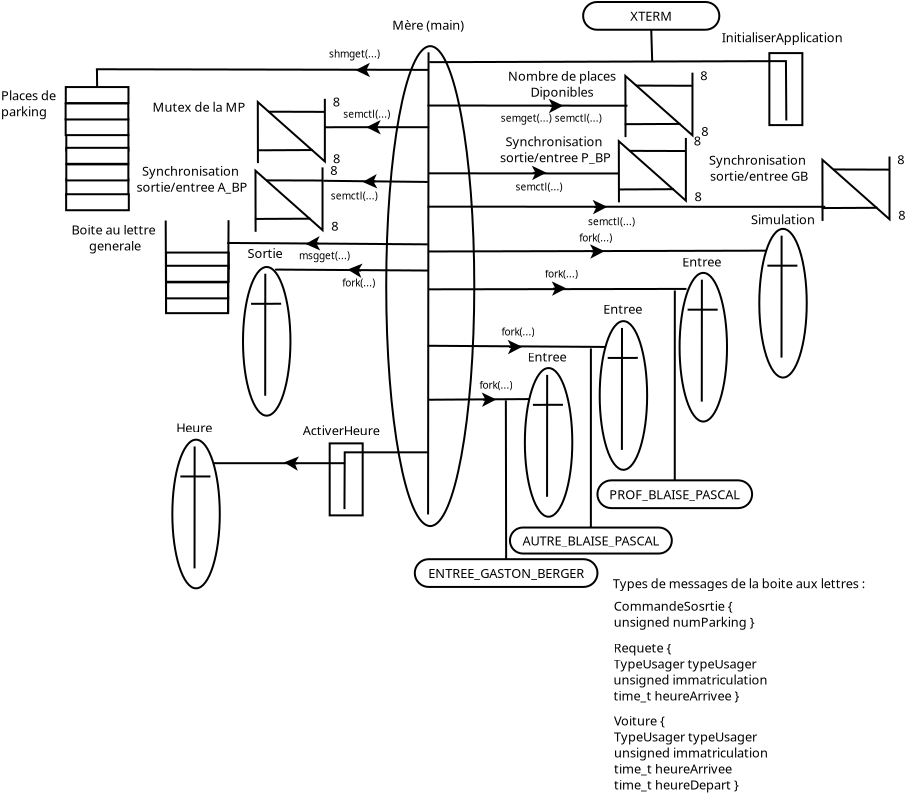 <?xml version="1.0" encoding="UTF-8"?>
<dia:diagram xmlns:dia="http://www.lysator.liu.se/~alla/dia/">
  <dia:layer name="Arrière-plan" visible="true" active="true">
    <dia:object type="Standard - Ellipse" version="0" id="O0">
      <dia:attribute name="obj_pos">
        <dia:point val="-31.045,4.013"/>
      </dia:attribute>
      <dia:attribute name="obj_bb">
        <dia:rectangle val="-31.095,3.963;-26.592,28.058"/>
      </dia:attribute>
      <dia:attribute name="elem_corner">
        <dia:point val="-31.045,4.013"/>
      </dia:attribute>
      <dia:attribute name="elem_width">
        <dia:real val="4.403"/>
      </dia:attribute>
      <dia:attribute name="elem_height">
        <dia:real val="23.995"/>
      </dia:attribute>
    </dia:object>
    <dia:object type="Standard - Text" version="1" id="O1">
      <dia:attribute name="obj_pos">
        <dia:point val="-30.739,3.193"/>
      </dia:attribute>
      <dia:attribute name="obj_bb">
        <dia:rectangle val="-30.739,2.598;-26.849,3.345"/>
      </dia:attribute>
      <dia:attribute name="text">
        <dia:composite type="text">
          <dia:attribute name="string">
            <dia:string>#Mère (main)#</dia:string>
          </dia:attribute>
          <dia:attribute name="font">
            <dia:font family="sans" style="0" name="Helvetica"/>
          </dia:attribute>
          <dia:attribute name="height">
            <dia:real val="0.8"/>
          </dia:attribute>
          <dia:attribute name="pos">
            <dia:point val="-30.739,3.193"/>
          </dia:attribute>
          <dia:attribute name="color">
            <dia:color val="#000000"/>
          </dia:attribute>
          <dia:attribute name="alignment">
            <dia:enum val="0"/>
          </dia:attribute>
        </dia:composite>
      </dia:attribute>
      <dia:attribute name="valign">
        <dia:enum val="3"/>
      </dia:attribute>
    </dia:object>
    <dia:object type="Standard - Line" version="0" id="O2">
      <dia:attribute name="obj_pos">
        <dia:point val="-28.929,4.321"/>
      </dia:attribute>
      <dia:attribute name="obj_bb">
        <dia:rectangle val="-29.003,4.271;-28.879,27.48"/>
      </dia:attribute>
      <dia:attribute name="conn_endpoints">
        <dia:point val="-28.929,4.321"/>
        <dia:point val="-28.952,27.429"/>
      </dia:attribute>
      <dia:attribute name="numcp">
        <dia:int val="1"/>
      </dia:attribute>
    </dia:object>
    <dia:object type="Standard - Text" version="1" id="O3">
      <dia:attribute name="obj_pos">
        <dia:point val="15.168,8.527"/>
      </dia:attribute>
      <dia:attribute name="obj_bb">
        <dia:rectangle val="15.168,7.932;15.168,8.68"/>
      </dia:attribute>
      <dia:attribute name="text">
        <dia:composite type="text">
          <dia:attribute name="string">
            <dia:string>##</dia:string>
          </dia:attribute>
          <dia:attribute name="font">
            <dia:font family="sans" style="0" name="Helvetica"/>
          </dia:attribute>
          <dia:attribute name="height">
            <dia:real val="0.8"/>
          </dia:attribute>
          <dia:attribute name="pos">
            <dia:point val="15.168,8.527"/>
          </dia:attribute>
          <dia:attribute name="color">
            <dia:color val="#000000"/>
          </dia:attribute>
          <dia:attribute name="alignment">
            <dia:enum val="0"/>
          </dia:attribute>
        </dia:composite>
      </dia:attribute>
      <dia:attribute name="valign">
        <dia:enum val="3"/>
      </dia:attribute>
    </dia:object>
    <dia:object type="Standard - Text" version="1" id="O4">
      <dia:attribute name="obj_pos">
        <dia:point val="8.653,6.644"/>
      </dia:attribute>
      <dia:attribute name="obj_bb">
        <dia:rectangle val="8.653,6.049;8.653,6.797"/>
      </dia:attribute>
      <dia:attribute name="text">
        <dia:composite type="text">
          <dia:attribute name="string">
            <dia:string>##</dia:string>
          </dia:attribute>
          <dia:attribute name="font">
            <dia:font family="sans" style="0" name="Helvetica"/>
          </dia:attribute>
          <dia:attribute name="height">
            <dia:real val="0.8"/>
          </dia:attribute>
          <dia:attribute name="pos">
            <dia:point val="8.653,6.644"/>
          </dia:attribute>
          <dia:attribute name="color">
            <dia:color val="#000000"/>
          </dia:attribute>
          <dia:attribute name="alignment">
            <dia:enum val="0"/>
          </dia:attribute>
        </dia:composite>
      </dia:attribute>
      <dia:attribute name="valign">
        <dia:enum val="3"/>
      </dia:attribute>
    </dia:object>
    <dia:object type="Standard - Box" version="0" id="O5">
      <dia:attribute name="obj_pos">
        <dia:point val="-11.888,4.36"/>
      </dia:attribute>
      <dia:attribute name="obj_bb">
        <dia:rectangle val="-11.938,4.31;-10.188,8.01"/>
      </dia:attribute>
      <dia:attribute name="elem_corner">
        <dia:point val="-11.888,4.36"/>
      </dia:attribute>
      <dia:attribute name="elem_width">
        <dia:real val="1.65"/>
      </dia:attribute>
      <dia:attribute name="elem_height">
        <dia:real val="3.6"/>
      </dia:attribute>
      <dia:attribute name="show_background">
        <dia:boolean val="true"/>
      </dia:attribute>
    </dia:object>
    <dia:object type="Standard - Text" version="1" id="O6">
      <dia:attribute name="obj_pos">
        <dia:point val="-14.268,3.814"/>
      </dia:attribute>
      <dia:attribute name="obj_bb">
        <dia:rectangle val="-14.268,3.219;-7.753,3.966"/>
      </dia:attribute>
      <dia:attribute name="text">
        <dia:composite type="text">
          <dia:attribute name="string">
            <dia:string>#InitialiserApplication#</dia:string>
          </dia:attribute>
          <dia:attribute name="font">
            <dia:font family="sans" style="0" name="Helvetica"/>
          </dia:attribute>
          <dia:attribute name="height">
            <dia:real val="0.8"/>
          </dia:attribute>
          <dia:attribute name="pos">
            <dia:point val="-14.268,3.814"/>
          </dia:attribute>
          <dia:attribute name="color">
            <dia:color val="#000000"/>
          </dia:attribute>
          <dia:attribute name="alignment">
            <dia:enum val="0"/>
          </dia:attribute>
        </dia:composite>
      </dia:attribute>
      <dia:attribute name="valign">
        <dia:enum val="3"/>
      </dia:attribute>
    </dia:object>
    <dia:object type="Standard - Box" version="0" id="O7">
      <dia:attribute name="obj_pos">
        <dia:point val="-21.2,1.805"/>
      </dia:attribute>
      <dia:attribute name="obj_bb">
        <dia:rectangle val="-21.25,1.755;-14.339,3.242"/>
      </dia:attribute>
      <dia:attribute name="elem_corner">
        <dia:point val="-21.2,1.805"/>
      </dia:attribute>
      <dia:attribute name="elem_width">
        <dia:real val="6.811"/>
      </dia:attribute>
      <dia:attribute name="elem_height">
        <dia:real val="1.387"/>
      </dia:attribute>
      <dia:attribute name="border_width">
        <dia:real val="0.1"/>
      </dia:attribute>
      <dia:attribute name="show_background">
        <dia:boolean val="true"/>
      </dia:attribute>
      <dia:attribute name="corner_radius">
        <dia:real val="5"/>
      </dia:attribute>
    </dia:object>
    <dia:object type="Standard - Text" version="1" id="O8">
      <dia:attribute name="obj_pos">
        <dia:point val="-17.794,2.498"/>
      </dia:attribute>
      <dia:attribute name="obj_bb">
        <dia:rectangle val="-18.904,2.125;-16.684,2.872"/>
      </dia:attribute>
      <dia:attribute name="text">
        <dia:composite type="text">
          <dia:attribute name="string">
            <dia:string>#XTERM#</dia:string>
          </dia:attribute>
          <dia:attribute name="font">
            <dia:font family="sans" style="0" name="Helvetica"/>
          </dia:attribute>
          <dia:attribute name="height">
            <dia:real val="0.8"/>
          </dia:attribute>
          <dia:attribute name="pos">
            <dia:point val="-17.794,2.72"/>
          </dia:attribute>
          <dia:attribute name="color">
            <dia:color val="#000000"/>
          </dia:attribute>
          <dia:attribute name="alignment">
            <dia:enum val="1"/>
          </dia:attribute>
        </dia:composite>
      </dia:attribute>
      <dia:attribute name="valign">
        <dia:enum val="2"/>
      </dia:attribute>
      <dia:connections>
        <dia:connection handle="0" to="O7" connection="8"/>
      </dia:connections>
    </dia:object>
    <dia:object type="Standard - Line" version="0" id="O9">
      <dia:attribute name="obj_pos">
        <dia:point val="-17.794,3.192"/>
      </dia:attribute>
      <dia:attribute name="obj_bb">
        <dia:rectangle val="-17.846,3.141;-17.694,4.849"/>
      </dia:attribute>
      <dia:attribute name="conn_endpoints">
        <dia:point val="-17.794,3.192"/>
        <dia:point val="-17.745,4.798"/>
      </dia:attribute>
      <dia:attribute name="numcp">
        <dia:int val="1"/>
      </dia:attribute>
      <dia:connections>
        <dia:connection handle="0" to="O7" connection="6"/>
      </dia:connections>
    </dia:object>
    <dia:object type="Standard - PolyLine" version="0" id="O10">
      <dia:attribute name="obj_pos">
        <dia:point val="-28.888,4.813"/>
      </dia:attribute>
      <dia:attribute name="obj_bb">
        <dia:rectangle val="-28.938,4.711;-10.99,7.779"/>
      </dia:attribute>
      <dia:attribute name="poly_points">
        <dia:point val="-28.888,4.813"/>
        <dia:point val="-11.059,4.761"/>
        <dia:point val="-11.04,7.728"/>
      </dia:attribute>
    </dia:object>
    <dia:object type="Standard - Line" version="0" id="O11">
      <dia:attribute name="obj_pos">
        <dia:point val="-28.944,5.198"/>
      </dia:attribute>
      <dia:attribute name="obj_bb">
        <dia:rectangle val="-45.612,5.118;-28.894,5.248"/>
      </dia:attribute>
      <dia:attribute name="conn_endpoints">
        <dia:point val="-28.944,5.198"/>
        <dia:point val="-45.562,5.168"/>
      </dia:attribute>
      <dia:attribute name="numcp">
        <dia:int val="1"/>
      </dia:attribute>
    </dia:object>
    <dia:object type="Standard - Text" version="1" id="O12">
      <dia:attribute name="obj_pos">
        <dia:point val="-19.66,37.984"/>
      </dia:attribute>
      <dia:attribute name="obj_bb">
        <dia:rectangle val="-19.66,37.389;-11.466,41.337"/>
      </dia:attribute>
      <dia:attribute name="text">
        <dia:composite type="text">
          <dia:attribute name="string">
            <dia:string>#Voiture {
TypeUsager typeUsager
unsigned immatriculation
time_t heureArrivee
time_t heureDepart }#</dia:string>
          </dia:attribute>
          <dia:attribute name="font">
            <dia:font family="sans" style="0" name="Helvetica"/>
          </dia:attribute>
          <dia:attribute name="height">
            <dia:real val="0.8"/>
          </dia:attribute>
          <dia:attribute name="pos">
            <dia:point val="-19.66,37.984"/>
          </dia:attribute>
          <dia:attribute name="color">
            <dia:color val="#000000"/>
          </dia:attribute>
          <dia:attribute name="alignment">
            <dia:enum val="0"/>
          </dia:attribute>
        </dia:composite>
      </dia:attribute>
      <dia:attribute name="valign">
        <dia:enum val="3"/>
      </dia:attribute>
    </dia:object>
    <dia:object type="Standard - Line" version="0" id="O13">
      <dia:attribute name="obj_pos">
        <dia:point val="-32.05,5.206"/>
      </dia:attribute>
      <dia:attribute name="obj_bb">
        <dia:rectangle val="-32.691,4.843;-31.963,5.566"/>
      </dia:attribute>
      <dia:attribute name="conn_endpoints">
        <dia:point val="-32.05,5.206"/>
        <dia:point val="-32.579,5.213"/>
      </dia:attribute>
      <dia:attribute name="numcp">
        <dia:int val="1"/>
      </dia:attribute>
      <dia:attribute name="end_arrow">
        <dia:enum val="22"/>
      </dia:attribute>
      <dia:attribute name="end_arrow_length">
        <dia:real val="0.5"/>
      </dia:attribute>
      <dia:attribute name="end_arrow_width">
        <dia:real val="0.5"/>
      </dia:attribute>
    </dia:object>
    <dia:object type="Standard - Text" version="1" id="O14">
      <dia:attribute name="obj_pos">
        <dia:point val="-19.664,32.239"/>
      </dia:attribute>
      <dia:attribute name="obj_bb">
        <dia:rectangle val="-19.664,31.645;-12.111,33.192"/>
      </dia:attribute>
      <dia:attribute name="text">
        <dia:composite type="text">
          <dia:attribute name="string">
            <dia:string>#CommandeSosrtie {
unsigned numParking }#</dia:string>
          </dia:attribute>
          <dia:attribute name="font">
            <dia:font family="sans" style="0" name="Helvetica"/>
          </dia:attribute>
          <dia:attribute name="height">
            <dia:real val="0.8"/>
          </dia:attribute>
          <dia:attribute name="pos">
            <dia:point val="-19.664,32.239"/>
          </dia:attribute>
          <dia:attribute name="color">
            <dia:color val="#000000"/>
          </dia:attribute>
          <dia:attribute name="alignment">
            <dia:enum val="0"/>
          </dia:attribute>
        </dia:composite>
      </dia:attribute>
      <dia:attribute name="valign">
        <dia:enum val="3"/>
      </dia:attribute>
    </dia:object>
    <dia:object type="Standard - Text" version="1" id="O15">
      <dia:attribute name="obj_pos">
        <dia:point val="-19.681,34.331"/>
      </dia:attribute>
      <dia:attribute name="obj_bb">
        <dia:rectangle val="-19.681,33.736;-11.486,36.883"/>
      </dia:attribute>
      <dia:attribute name="text">
        <dia:composite type="text">
          <dia:attribute name="string">
            <dia:string>#Requete {
TypeUsager typeUsager
unsigned immatriculation
time_t heureArrivee }#</dia:string>
          </dia:attribute>
          <dia:attribute name="font">
            <dia:font family="sans" style="0" name="Helvetica"/>
          </dia:attribute>
          <dia:attribute name="height">
            <dia:real val="0.8"/>
          </dia:attribute>
          <dia:attribute name="pos">
            <dia:point val="-19.681,34.331"/>
          </dia:attribute>
          <dia:attribute name="color">
            <dia:color val="#000000"/>
          </dia:attribute>
          <dia:attribute name="alignment">
            <dia:enum val="0"/>
          </dia:attribute>
        </dia:composite>
      </dia:attribute>
      <dia:attribute name="valign">
        <dia:enum val="3"/>
      </dia:attribute>
    </dia:object>
    <dia:group>
      <dia:object type="Standard - PolyLine" version="0" id="O16">
        <dia:attribute name="obj_pos">
          <dia:point val="-19.08,8.557"/>
        </dia:attribute>
        <dia:attribute name="obj_bb">
          <dia:rectangle val="-19.137,5.288;-15.683,8.607"/>
        </dia:attribute>
        <dia:attribute name="poly_points">
          <dia:point val="-19.08,8.557"/>
          <dia:point val="-19.087,5.502"/>
          <dia:point val="-15.733,8.474"/>
          <dia:point val="-15.733,5.338"/>
        </dia:attribute>
      </dia:object>
      <dia:object type="Standard - Line" version="0" id="O17">
        <dia:attribute name="obj_pos">
          <dia:point val="-19.119,7.914"/>
        </dia:attribute>
        <dia:attribute name="obj_bb">
          <dia:rectangle val="-19.169,7.851;-16.283,7.964"/>
        </dia:attribute>
        <dia:attribute name="conn_endpoints">
          <dia:point val="-19.119,7.914"/>
          <dia:point val="-16.333,7.901"/>
        </dia:attribute>
        <dia:attribute name="numcp">
          <dia:int val="1"/>
        </dia:attribute>
      </dia:object>
      <dia:object type="Standard - Line" version="0" id="O18">
        <dia:attribute name="obj_pos">
          <dia:point val="-18.558,5.984"/>
        </dia:attribute>
        <dia:attribute name="obj_bb">
          <dia:rectangle val="-18.608,5.934;-15.71,6.043"/>
        </dia:attribute>
        <dia:attribute name="conn_endpoints">
          <dia:point val="-18.558,5.984"/>
          <dia:point val="-15.761,5.993"/>
        </dia:attribute>
        <dia:attribute name="numcp">
          <dia:int val="1"/>
        </dia:attribute>
      </dia:object>
      <dia:object type="Standard - Text" version="1" id="O19">
        <dia:attribute name="obj_pos">
          <dia:point val="-15.297,8.501"/>
        </dia:attribute>
        <dia:attribute name="obj_bb">
          <dia:rectangle val="-15.297,7.906;-14.889,8.653"/>
        </dia:attribute>
        <dia:attribute name="text">
          <dia:composite type="text">
            <dia:attribute name="string">
              <dia:string>#8#</dia:string>
            </dia:attribute>
            <dia:attribute name="font">
              <dia:font family="sans" style="0" name="Helvetica"/>
            </dia:attribute>
            <dia:attribute name="height">
              <dia:real val="0.8"/>
            </dia:attribute>
            <dia:attribute name="pos">
              <dia:point val="-15.297,8.501"/>
            </dia:attribute>
            <dia:attribute name="color">
              <dia:color val="#000000"/>
            </dia:attribute>
            <dia:attribute name="alignment">
              <dia:enum val="0"/>
            </dia:attribute>
          </dia:composite>
        </dia:attribute>
        <dia:attribute name="valign">
          <dia:enum val="3"/>
        </dia:attribute>
      </dia:object>
      <dia:object type="Standard - Text" version="1" id="O20">
        <dia:attribute name="obj_pos">
          <dia:point val="-15.344,5.721"/>
        </dia:attribute>
        <dia:attribute name="obj_bb">
          <dia:rectangle val="-15.344,5.126;-14.936,5.873"/>
        </dia:attribute>
        <dia:attribute name="text">
          <dia:composite type="text">
            <dia:attribute name="string">
              <dia:string>#8#</dia:string>
            </dia:attribute>
            <dia:attribute name="font">
              <dia:font family="sans" style="0" name="Helvetica"/>
            </dia:attribute>
            <dia:attribute name="height">
              <dia:real val="0.8"/>
            </dia:attribute>
            <dia:attribute name="pos">
              <dia:point val="-15.344,5.721"/>
            </dia:attribute>
            <dia:attribute name="color">
              <dia:color val="#000000"/>
            </dia:attribute>
            <dia:attribute name="alignment">
              <dia:enum val="0"/>
            </dia:attribute>
          </dia:composite>
        </dia:attribute>
        <dia:attribute name="valign">
          <dia:enum val="3"/>
        </dia:attribute>
      </dia:object>
      <dia:object type="Standard - Text" version="1" id="O21">
        <dia:attribute name="obj_pos">
          <dia:point val="-22.258,5.901"/>
        </dia:attribute>
        <dia:attribute name="obj_bb">
          <dia:rectangle val="-25.163,5.127;-19.353,6.674"/>
        </dia:attribute>
        <dia:attribute name="text">
          <dia:composite type="text">
            <dia:attribute name="string">
              <dia:string>#Nombre de places
Diponibles#</dia:string>
            </dia:attribute>
            <dia:attribute name="font">
              <dia:font family="sans" style="0" name="Helvetica"/>
            </dia:attribute>
            <dia:attribute name="height">
              <dia:real val="0.8"/>
            </dia:attribute>
            <dia:attribute name="pos">
              <dia:point val="-22.258,5.722"/>
            </dia:attribute>
            <dia:attribute name="color">
              <dia:color val="#000000"/>
            </dia:attribute>
            <dia:attribute name="alignment">
              <dia:enum val="1"/>
            </dia:attribute>
          </dia:composite>
        </dia:attribute>
        <dia:attribute name="valign">
          <dia:enum val="2"/>
        </dia:attribute>
      </dia:object>
      <dia:object type="Standard - Text" version="1" id="O22">
        <dia:attribute name="obj_pos">
          <dia:point val="-21.482,7.082"/>
        </dia:attribute>
        <dia:attribute name="obj_bb">
          <dia:rectangle val="-21.482,6.487;-21.482,7.234"/>
        </dia:attribute>
        <dia:attribute name="text">
          <dia:composite type="text">
            <dia:attribute name="string">
              <dia:string>##</dia:string>
            </dia:attribute>
            <dia:attribute name="font">
              <dia:font family="sans" style="0" name="Helvetica"/>
            </dia:attribute>
            <dia:attribute name="height">
              <dia:real val="0.8"/>
            </dia:attribute>
            <dia:attribute name="pos">
              <dia:point val="-21.482,7.082"/>
            </dia:attribute>
            <dia:attribute name="color">
              <dia:color val="#000000"/>
            </dia:attribute>
            <dia:attribute name="alignment">
              <dia:enum val="0"/>
            </dia:attribute>
          </dia:composite>
        </dia:attribute>
        <dia:attribute name="valign">
          <dia:enum val="3"/>
        </dia:attribute>
      </dia:object>
    </dia:group>
    <dia:object type="Standard - Line" version="0" id="O23">
      <dia:attribute name="obj_pos">
        <dia:point val="-18.984,6.989"/>
      </dia:attribute>
      <dia:attribute name="obj_bb">
        <dia:rectangle val="-29.034,6.931;-18.934,7.039"/>
      </dia:attribute>
      <dia:attribute name="conn_endpoints">
        <dia:point val="-18.984,6.989"/>
        <dia:point val="-28.984,6.981"/>
      </dia:attribute>
      <dia:attribute name="numcp">
        <dia:int val="1"/>
      </dia:attribute>
    </dia:object>
    <dia:object type="Standard - Line" version="0" id="O24">
      <dia:attribute name="obj_pos">
        <dia:point val="-22.849,7.001"/>
      </dia:attribute>
      <dia:attribute name="obj_bb">
        <dia:rectangle val="-22.9,6.639;-22.082,7.362"/>
      </dia:attribute>
      <dia:attribute name="conn_endpoints">
        <dia:point val="-22.849,7.001"/>
        <dia:point val="-22.194,6.989"/>
      </dia:attribute>
      <dia:attribute name="numcp">
        <dia:int val="1"/>
      </dia:attribute>
      <dia:attribute name="end_arrow">
        <dia:enum val="22"/>
      </dia:attribute>
      <dia:attribute name="end_arrow_length">
        <dia:real val="0.5"/>
      </dia:attribute>
      <dia:attribute name="end_arrow_width">
        <dia:real val="0.5"/>
      </dia:attribute>
    </dia:object>
    <dia:object type="Standard - Line" version="0" id="O25">
      <dia:attribute name="obj_pos">
        <dia:point val="-31.523,8.066"/>
      </dia:attribute>
      <dia:attribute name="obj_bb">
        <dia:rectangle val="-32.154,7.704;-31.43,8.427"/>
      </dia:attribute>
      <dia:attribute name="conn_endpoints">
        <dia:point val="-31.523,8.066"/>
        <dia:point val="-32.042,8.067"/>
      </dia:attribute>
      <dia:attribute name="numcp">
        <dia:int val="1"/>
      </dia:attribute>
      <dia:attribute name="end_arrow">
        <dia:enum val="22"/>
      </dia:attribute>
      <dia:attribute name="end_arrow_length">
        <dia:real val="0.5"/>
      </dia:attribute>
      <dia:attribute name="end_arrow_width">
        <dia:real val="0.5"/>
      </dia:attribute>
      <dia:connections>
        <dia:connection handle="0" to="O49" connection="0"/>
      </dia:connections>
    </dia:object>
    <dia:group>
      <dia:object type="Standard - PolyLine" version="0" id="O26">
        <dia:attribute name="obj_pos">
          <dia:point val="-37.576,13.296"/>
        </dia:attribute>
        <dia:attribute name="obj_bb">
          <dia:rectangle val="-37.632,10.027;-34.179,13.346"/>
        </dia:attribute>
        <dia:attribute name="poly_points">
          <dia:point val="-37.576,13.296"/>
          <dia:point val="-37.582,10.24"/>
          <dia:point val="-34.229,13.212"/>
          <dia:point val="-34.229,10.076"/>
        </dia:attribute>
      </dia:object>
      <dia:object type="Standard - Line" version="0" id="O27">
        <dia:attribute name="obj_pos">
          <dia:point val="-37.615,12.652"/>
        </dia:attribute>
        <dia:attribute name="obj_bb">
          <dia:rectangle val="-37.665,12.589;-34.778,12.702"/>
        </dia:attribute>
        <dia:attribute name="conn_endpoints">
          <dia:point val="-37.615,12.652"/>
          <dia:point val="-34.829,12.639"/>
        </dia:attribute>
        <dia:attribute name="numcp">
          <dia:int val="1"/>
        </dia:attribute>
      </dia:object>
      <dia:object type="Standard - Line" version="0" id="O28">
        <dia:attribute name="obj_pos">
          <dia:point val="-37.054,10.723"/>
        </dia:attribute>
        <dia:attribute name="obj_bb">
          <dia:rectangle val="-37.104,10.672;-34.206,10.781"/>
        </dia:attribute>
        <dia:attribute name="conn_endpoints">
          <dia:point val="-37.054,10.723"/>
          <dia:point val="-34.256,10.731"/>
        </dia:attribute>
        <dia:attribute name="numcp">
          <dia:int val="1"/>
        </dia:attribute>
      </dia:object>
      <dia:object type="Standard - Text" version="1" id="O29">
        <dia:attribute name="obj_pos">
          <dia:point val="-33.793,13.239"/>
        </dia:attribute>
        <dia:attribute name="obj_bb">
          <dia:rectangle val="-33.793,12.644;-33.385,13.391"/>
        </dia:attribute>
        <dia:attribute name="text">
          <dia:composite type="text">
            <dia:attribute name="string">
              <dia:string>#8#</dia:string>
            </dia:attribute>
            <dia:attribute name="font">
              <dia:font family="sans" style="0" name="Helvetica"/>
            </dia:attribute>
            <dia:attribute name="height">
              <dia:real val="0.8"/>
            </dia:attribute>
            <dia:attribute name="pos">
              <dia:point val="-33.793,13.239"/>
            </dia:attribute>
            <dia:attribute name="color">
              <dia:color val="#000000"/>
            </dia:attribute>
            <dia:attribute name="alignment">
              <dia:enum val="0"/>
            </dia:attribute>
          </dia:composite>
        </dia:attribute>
        <dia:attribute name="valign">
          <dia:enum val="3"/>
        </dia:attribute>
      </dia:object>
      <dia:object type="Standard - Text" version="1" id="O30">
        <dia:attribute name="obj_pos">
          <dia:point val="-33.839,10.459"/>
        </dia:attribute>
        <dia:attribute name="obj_bb">
          <dia:rectangle val="-33.839,9.864;-33.432,10.611"/>
        </dia:attribute>
        <dia:attribute name="text">
          <dia:composite type="text">
            <dia:attribute name="string">
              <dia:string>#8#</dia:string>
            </dia:attribute>
            <dia:attribute name="font">
              <dia:font family="sans" style="0" name="Helvetica"/>
            </dia:attribute>
            <dia:attribute name="height">
              <dia:real val="0.8"/>
            </dia:attribute>
            <dia:attribute name="pos">
              <dia:point val="-33.839,10.459"/>
            </dia:attribute>
            <dia:attribute name="color">
              <dia:color val="#000000"/>
            </dia:attribute>
            <dia:attribute name="alignment">
              <dia:enum val="0"/>
            </dia:attribute>
          </dia:composite>
        </dia:attribute>
        <dia:attribute name="valign">
          <dia:enum val="3"/>
        </dia:attribute>
      </dia:object>
      <dia:object type="Standard - Text" version="1" id="O31">
        <dia:attribute name="obj_pos">
          <dia:point val="-40.754,10.639"/>
        </dia:attribute>
        <dia:attribute name="obj_bb">
          <dia:rectangle val="-43.702,9.865;-37.805,11.412"/>
        </dia:attribute>
        <dia:attribute name="text">
          <dia:composite type="text">
            <dia:attribute name="string">
              <dia:string>#Synchronisation 
sortie/entree A_BP#</dia:string>
            </dia:attribute>
            <dia:attribute name="font">
              <dia:font family="sans" style="0" name="Helvetica"/>
            </dia:attribute>
            <dia:attribute name="height">
              <dia:real val="0.8"/>
            </dia:attribute>
            <dia:attribute name="pos">
              <dia:point val="-40.754,10.46"/>
            </dia:attribute>
            <dia:attribute name="color">
              <dia:color val="#000000"/>
            </dia:attribute>
            <dia:attribute name="alignment">
              <dia:enum val="1"/>
            </dia:attribute>
          </dia:composite>
        </dia:attribute>
        <dia:attribute name="valign">
          <dia:enum val="2"/>
        </dia:attribute>
      </dia:object>
      <dia:object type="Standard - Text" version="1" id="O32">
        <dia:attribute name="obj_pos">
          <dia:point val="-39.977,11.82"/>
        </dia:attribute>
        <dia:attribute name="obj_bb">
          <dia:rectangle val="-39.977,11.225;-39.977,11.973"/>
        </dia:attribute>
        <dia:attribute name="text">
          <dia:composite type="text">
            <dia:attribute name="string">
              <dia:string>##</dia:string>
            </dia:attribute>
            <dia:attribute name="font">
              <dia:font family="sans" style="0" name="Helvetica"/>
            </dia:attribute>
            <dia:attribute name="height">
              <dia:real val="0.8"/>
            </dia:attribute>
            <dia:attribute name="pos">
              <dia:point val="-39.977,11.82"/>
            </dia:attribute>
            <dia:attribute name="color">
              <dia:color val="#000000"/>
            </dia:attribute>
            <dia:attribute name="alignment">
              <dia:enum val="0"/>
            </dia:attribute>
          </dia:composite>
        </dia:attribute>
        <dia:attribute name="valign">
          <dia:enum val="3"/>
        </dia:attribute>
      </dia:object>
    </dia:group>
    <dia:group>
      <dia:object type="Standard - PolyLine" version="0" id="O33">
        <dia:attribute name="obj_pos">
          <dia:point val="-9.229,12.751"/>
        </dia:attribute>
        <dia:attribute name="obj_bb">
          <dia:rectangle val="-9.285,9.482;-5.831,12.802"/>
        </dia:attribute>
        <dia:attribute name="poly_points">
          <dia:point val="-9.229,12.751"/>
          <dia:point val="-9.235,9.696"/>
          <dia:point val="-5.881,12.668"/>
          <dia:point val="-5.881,9.532"/>
        </dia:attribute>
      </dia:object>
      <dia:object type="Standard - Line" version="0" id="O34">
        <dia:attribute name="obj_pos">
          <dia:point val="-9.267,12.108"/>
        </dia:attribute>
        <dia:attribute name="obj_bb">
          <dia:rectangle val="-9.318,12.045;-6.431,12.158"/>
        </dia:attribute>
        <dia:attribute name="conn_endpoints">
          <dia:point val="-9.267,12.108"/>
          <dia:point val="-6.481,12.095"/>
        </dia:attribute>
        <dia:attribute name="numcp">
          <dia:int val="1"/>
        </dia:attribute>
      </dia:object>
      <dia:object type="Standard - Line" version="0" id="O35">
        <dia:attribute name="obj_pos">
          <dia:point val="-8.706,10.178"/>
        </dia:attribute>
        <dia:attribute name="obj_bb">
          <dia:rectangle val="-8.756,10.128;-5.859,10.237"/>
        </dia:attribute>
        <dia:attribute name="conn_endpoints">
          <dia:point val="-8.706,10.178"/>
          <dia:point val="-5.909,10.187"/>
        </dia:attribute>
        <dia:attribute name="numcp">
          <dia:int val="1"/>
        </dia:attribute>
      </dia:object>
      <dia:object type="Standard - Text" version="1" id="O36">
        <dia:attribute name="obj_pos">
          <dia:point val="-5.445,12.695"/>
        </dia:attribute>
        <dia:attribute name="obj_bb">
          <dia:rectangle val="-5.445,12.1;-5.038,12.847"/>
        </dia:attribute>
        <dia:attribute name="text">
          <dia:composite type="text">
            <dia:attribute name="string">
              <dia:string>#8#</dia:string>
            </dia:attribute>
            <dia:attribute name="font">
              <dia:font family="sans" style="0" name="Helvetica"/>
            </dia:attribute>
            <dia:attribute name="height">
              <dia:real val="0.8"/>
            </dia:attribute>
            <dia:attribute name="pos">
              <dia:point val="-5.445,12.695"/>
            </dia:attribute>
            <dia:attribute name="color">
              <dia:color val="#000000"/>
            </dia:attribute>
            <dia:attribute name="alignment">
              <dia:enum val="0"/>
            </dia:attribute>
          </dia:composite>
        </dia:attribute>
        <dia:attribute name="valign">
          <dia:enum val="3"/>
        </dia:attribute>
      </dia:object>
      <dia:object type="Standard - Text" version="1" id="O37">
        <dia:attribute name="obj_pos">
          <dia:point val="-5.492,9.915"/>
        </dia:attribute>
        <dia:attribute name="obj_bb">
          <dia:rectangle val="-5.492,9.32;-5.085,10.067"/>
        </dia:attribute>
        <dia:attribute name="text">
          <dia:composite type="text">
            <dia:attribute name="string">
              <dia:string>#8#</dia:string>
            </dia:attribute>
            <dia:attribute name="font">
              <dia:font family="sans" style="0" name="Helvetica"/>
            </dia:attribute>
            <dia:attribute name="height">
              <dia:real val="0.8"/>
            </dia:attribute>
            <dia:attribute name="pos">
              <dia:point val="-5.492,9.915"/>
            </dia:attribute>
            <dia:attribute name="color">
              <dia:color val="#000000"/>
            </dia:attribute>
            <dia:attribute name="alignment">
              <dia:enum val="0"/>
            </dia:attribute>
          </dia:composite>
        </dia:attribute>
        <dia:attribute name="valign">
          <dia:enum val="3"/>
        </dia:attribute>
      </dia:object>
      <dia:object type="Standard - Text" version="1" id="O38">
        <dia:attribute name="obj_pos">
          <dia:point val="-12.406,10.095"/>
        </dia:attribute>
        <dia:attribute name="obj_bb">
          <dia:rectangle val="-15.069,9.321;-9.744,10.868"/>
        </dia:attribute>
        <dia:attribute name="text">
          <dia:composite type="text">
            <dia:attribute name="string">
              <dia:string>#Synchronisation 
sortie/entree GB#</dia:string>
            </dia:attribute>
            <dia:attribute name="font">
              <dia:font family="sans" style="0" name="Helvetica"/>
            </dia:attribute>
            <dia:attribute name="height">
              <dia:real val="0.8"/>
            </dia:attribute>
            <dia:attribute name="pos">
              <dia:point val="-12.406,9.916"/>
            </dia:attribute>
            <dia:attribute name="color">
              <dia:color val="#000000"/>
            </dia:attribute>
            <dia:attribute name="alignment">
              <dia:enum val="1"/>
            </dia:attribute>
          </dia:composite>
        </dia:attribute>
        <dia:attribute name="valign">
          <dia:enum val="2"/>
        </dia:attribute>
      </dia:object>
      <dia:object type="Standard - Text" version="1" id="O39">
        <dia:attribute name="obj_pos">
          <dia:point val="-11.63,11.276"/>
        </dia:attribute>
        <dia:attribute name="obj_bb">
          <dia:rectangle val="-11.63,10.681;-11.63,11.428"/>
        </dia:attribute>
        <dia:attribute name="text">
          <dia:composite type="text">
            <dia:attribute name="string">
              <dia:string>##</dia:string>
            </dia:attribute>
            <dia:attribute name="font">
              <dia:font family="sans" style="0" name="Helvetica"/>
            </dia:attribute>
            <dia:attribute name="height">
              <dia:real val="0.8"/>
            </dia:attribute>
            <dia:attribute name="pos">
              <dia:point val="-11.63,11.276"/>
            </dia:attribute>
            <dia:attribute name="color">
              <dia:color val="#000000"/>
            </dia:attribute>
            <dia:attribute name="alignment">
              <dia:enum val="0"/>
            </dia:attribute>
          </dia:composite>
        </dia:attribute>
        <dia:attribute name="valign">
          <dia:enum val="3"/>
        </dia:attribute>
      </dia:object>
    </dia:group>
    <dia:group>
      <dia:object type="Standard - PolyLine" version="0" id="O40">
        <dia:attribute name="obj_pos">
          <dia:point val="-19.409,11.821"/>
        </dia:attribute>
        <dia:attribute name="obj_bb">
          <dia:rectangle val="-19.465,8.552;-16.012,11.871"/>
        </dia:attribute>
        <dia:attribute name="poly_points">
          <dia:point val="-19.409,11.821"/>
          <dia:point val="-19.415,8.766"/>
          <dia:point val="-16.062,11.737"/>
          <dia:point val="-16.062,8.602"/>
        </dia:attribute>
      </dia:object>
      <dia:object type="Standard - Line" version="0" id="O41">
        <dia:attribute name="obj_pos">
          <dia:point val="-19.448,11.178"/>
        </dia:attribute>
        <dia:attribute name="obj_bb">
          <dia:rectangle val="-19.498,11.114;-16.612,11.228"/>
        </dia:attribute>
        <dia:attribute name="conn_endpoints">
          <dia:point val="-19.448,11.178"/>
          <dia:point val="-16.662,11.165"/>
        </dia:attribute>
        <dia:attribute name="numcp">
          <dia:int val="1"/>
        </dia:attribute>
      </dia:object>
      <dia:object type="Standard - Line" version="0" id="O42">
        <dia:attribute name="obj_pos">
          <dia:point val="-18.887,9.248"/>
        </dia:attribute>
        <dia:attribute name="obj_bb">
          <dia:rectangle val="-18.937,9.198;-16.039,9.306"/>
        </dia:attribute>
        <dia:attribute name="conn_endpoints">
          <dia:point val="-18.887,9.248"/>
          <dia:point val="-16.089,9.256"/>
        </dia:attribute>
        <dia:attribute name="numcp">
          <dia:int val="1"/>
        </dia:attribute>
      </dia:object>
      <dia:object type="Standard - Text" version="1" id="O43">
        <dia:attribute name="obj_pos">
          <dia:point val="-15.626,11.764"/>
        </dia:attribute>
        <dia:attribute name="obj_bb">
          <dia:rectangle val="-15.626,11.169;-15.218,11.917"/>
        </dia:attribute>
        <dia:attribute name="text">
          <dia:composite type="text">
            <dia:attribute name="string">
              <dia:string>#8#</dia:string>
            </dia:attribute>
            <dia:attribute name="font">
              <dia:font family="sans" style="0" name="Helvetica"/>
            </dia:attribute>
            <dia:attribute name="height">
              <dia:real val="0.8"/>
            </dia:attribute>
            <dia:attribute name="pos">
              <dia:point val="-15.626,11.764"/>
            </dia:attribute>
            <dia:attribute name="color">
              <dia:color val="#000000"/>
            </dia:attribute>
            <dia:attribute name="alignment">
              <dia:enum val="0"/>
            </dia:attribute>
          </dia:composite>
        </dia:attribute>
        <dia:attribute name="valign">
          <dia:enum val="3"/>
        </dia:attribute>
      </dia:object>
      <dia:object type="Standard - Text" version="1" id="O44">
        <dia:attribute name="obj_pos">
          <dia:point val="-15.673,8.984"/>
        </dia:attribute>
        <dia:attribute name="obj_bb">
          <dia:rectangle val="-15.673,8.389;-15.265,9.137"/>
        </dia:attribute>
        <dia:attribute name="text">
          <dia:composite type="text">
            <dia:attribute name="string">
              <dia:string>#8#</dia:string>
            </dia:attribute>
            <dia:attribute name="font">
              <dia:font family="sans" style="0" name="Helvetica"/>
            </dia:attribute>
            <dia:attribute name="height">
              <dia:real val="0.8"/>
            </dia:attribute>
            <dia:attribute name="pos">
              <dia:point val="-15.673,8.984"/>
            </dia:attribute>
            <dia:attribute name="color">
              <dia:color val="#000000"/>
            </dia:attribute>
            <dia:attribute name="alignment">
              <dia:enum val="0"/>
            </dia:attribute>
          </dia:composite>
        </dia:attribute>
        <dia:attribute name="valign">
          <dia:enum val="3"/>
        </dia:attribute>
      </dia:object>
      <dia:object type="Standard - Text" version="1" id="O45">
        <dia:attribute name="obj_pos">
          <dia:point val="-22.587,9.164"/>
        </dia:attribute>
        <dia:attribute name="obj_bb">
          <dia:rectangle val="-25.509,8.391;-19.664,9.938"/>
        </dia:attribute>
        <dia:attribute name="text">
          <dia:composite type="text">
            <dia:attribute name="string">
              <dia:string>#Synchronisation 
sortie/entree P_BP#</dia:string>
            </dia:attribute>
            <dia:attribute name="font">
              <dia:font family="sans" style="0" name="Helvetica"/>
            </dia:attribute>
            <dia:attribute name="height">
              <dia:real val="0.8"/>
            </dia:attribute>
            <dia:attribute name="pos">
              <dia:point val="-22.587,8.986"/>
            </dia:attribute>
            <dia:attribute name="color">
              <dia:color val="#000000"/>
            </dia:attribute>
            <dia:attribute name="alignment">
              <dia:enum val="1"/>
            </dia:attribute>
          </dia:composite>
        </dia:attribute>
        <dia:attribute name="valign">
          <dia:enum val="2"/>
        </dia:attribute>
      </dia:object>
      <dia:object type="Standard - Text" version="1" id="O46">
        <dia:attribute name="obj_pos">
          <dia:point val="-21.811,10.345"/>
        </dia:attribute>
        <dia:attribute name="obj_bb">
          <dia:rectangle val="-21.811,9.75;-21.811,10.498"/>
        </dia:attribute>
        <dia:attribute name="text">
          <dia:composite type="text">
            <dia:attribute name="string">
              <dia:string>##</dia:string>
            </dia:attribute>
            <dia:attribute name="font">
              <dia:font family="sans" style="0" name="Helvetica"/>
            </dia:attribute>
            <dia:attribute name="height">
              <dia:real val="0.8"/>
            </dia:attribute>
            <dia:attribute name="pos">
              <dia:point val="-21.811,10.345"/>
            </dia:attribute>
            <dia:attribute name="color">
              <dia:color val="#000000"/>
            </dia:attribute>
            <dia:attribute name="alignment">
              <dia:enum val="0"/>
            </dia:attribute>
          </dia:composite>
        </dia:attribute>
        <dia:attribute name="valign">
          <dia:enum val="3"/>
        </dia:attribute>
      </dia:object>
    </dia:group>
    <dia:object type="Standard - Line" version="0" id="O47">
      <dia:attribute name="obj_pos">
        <dia:point val="-19.423,10.38"/>
      </dia:attribute>
      <dia:attribute name="obj_bb">
        <dia:rectangle val="-28.987,10.321;-19.373,10.43"/>
      </dia:attribute>
      <dia:attribute name="conn_endpoints">
        <dia:point val="-19.423,10.38"/>
        <dia:point val="-28.937,10.371"/>
      </dia:attribute>
      <dia:attribute name="numcp">
        <dia:int val="1"/>
      </dia:attribute>
    </dia:object>
    <dia:object type="Standard - Line" version="0" id="O48">
      <dia:attribute name="obj_pos">
        <dia:point val="-23.692,10.35"/>
      </dia:attribute>
      <dia:attribute name="obj_bb">
        <dia:rectangle val="-23.743,9.988;-22.925,10.711"/>
      </dia:attribute>
      <dia:attribute name="conn_endpoints">
        <dia:point val="-23.692,10.35"/>
        <dia:point val="-23.037,10.337"/>
      </dia:attribute>
      <dia:attribute name="numcp">
        <dia:int val="1"/>
      </dia:attribute>
      <dia:attribute name="end_arrow">
        <dia:enum val="22"/>
      </dia:attribute>
      <dia:attribute name="end_arrow_length">
        <dia:real val="0.5"/>
      </dia:attribute>
      <dia:attribute name="end_arrow_width">
        <dia:real val="0.5"/>
      </dia:attribute>
    </dia:object>
    <dia:object type="Standard - Line" version="0" id="O49">
      <dia:attribute name="obj_pos">
        <dia:point val="-28.895,8.064"/>
      </dia:attribute>
      <dia:attribute name="obj_bb">
        <dia:rectangle val="-34.202,8.014;-28.845,8.117"/>
      </dia:attribute>
      <dia:attribute name="conn_endpoints">
        <dia:point val="-28.895,8.064"/>
        <dia:point val="-34.151,8.067"/>
      </dia:attribute>
      <dia:attribute name="numcp">
        <dia:int val="1"/>
      </dia:attribute>
    </dia:object>
    <dia:group>
      <dia:object type="Standard - PolyLine" version="0" id="O50">
        <dia:attribute name="obj_pos">
          <dia:point val="-37.46,9.863"/>
        </dia:attribute>
        <dia:attribute name="obj_bb">
          <dia:rectangle val="-37.516,6.594;-34.063,9.913"/>
        </dia:attribute>
        <dia:attribute name="poly_points">
          <dia:point val="-37.46,9.863"/>
          <dia:point val="-37.466,6.808"/>
          <dia:point val="-34.113,9.779"/>
          <dia:point val="-34.113,6.644"/>
        </dia:attribute>
      </dia:object>
      <dia:object type="Standard - Line" version="0" id="O51">
        <dia:attribute name="obj_pos">
          <dia:point val="-37.498,9.22"/>
        </dia:attribute>
        <dia:attribute name="obj_bb">
          <dia:rectangle val="-37.549,9.157;-34.662,9.27"/>
        </dia:attribute>
        <dia:attribute name="conn_endpoints">
          <dia:point val="-37.498,9.22"/>
          <dia:point val="-34.712,9.207"/>
        </dia:attribute>
        <dia:attribute name="numcp">
          <dia:int val="1"/>
        </dia:attribute>
      </dia:object>
      <dia:object type="Standard - Line" version="0" id="O52">
        <dia:attribute name="obj_pos">
          <dia:point val="-36.937,7.29"/>
        </dia:attribute>
        <dia:attribute name="obj_bb">
          <dia:rectangle val="-36.987,7.24;-34.09,7.349"/>
        </dia:attribute>
        <dia:attribute name="conn_endpoints">
          <dia:point val="-36.937,7.29"/>
          <dia:point val="-34.14,7.298"/>
        </dia:attribute>
        <dia:attribute name="numcp">
          <dia:int val="1"/>
        </dia:attribute>
      </dia:object>
      <dia:object type="Standard - Text" version="1" id="O53">
        <dia:attribute name="obj_pos">
          <dia:point val="-33.709,9.871"/>
        </dia:attribute>
        <dia:attribute name="obj_bb">
          <dia:rectangle val="-33.709,9.276;-33.301,10.024"/>
        </dia:attribute>
        <dia:attribute name="text">
          <dia:composite type="text">
            <dia:attribute name="string">
              <dia:string>#8#</dia:string>
            </dia:attribute>
            <dia:attribute name="font">
              <dia:font family="sans" style="0" name="Helvetica"/>
            </dia:attribute>
            <dia:attribute name="height">
              <dia:real val="0.8"/>
            </dia:attribute>
            <dia:attribute name="pos">
              <dia:point val="-33.709,9.871"/>
            </dia:attribute>
            <dia:attribute name="color">
              <dia:color val="#000000"/>
            </dia:attribute>
            <dia:attribute name="alignment">
              <dia:enum val="0"/>
            </dia:attribute>
          </dia:composite>
        </dia:attribute>
        <dia:attribute name="valign">
          <dia:enum val="3"/>
        </dia:attribute>
      </dia:object>
      <dia:object type="Standard - Text" version="1" id="O54">
        <dia:attribute name="obj_pos">
          <dia:point val="-33.723,7.027"/>
        </dia:attribute>
        <dia:attribute name="obj_bb">
          <dia:rectangle val="-33.723,6.432;-33.316,7.179"/>
        </dia:attribute>
        <dia:attribute name="text">
          <dia:composite type="text">
            <dia:attribute name="string">
              <dia:string>#8#</dia:string>
            </dia:attribute>
            <dia:attribute name="font">
              <dia:font family="sans" style="0" name="Helvetica"/>
            </dia:attribute>
            <dia:attribute name="height">
              <dia:real val="0.8"/>
            </dia:attribute>
            <dia:attribute name="pos">
              <dia:point val="-33.723,7.027"/>
            </dia:attribute>
            <dia:attribute name="color">
              <dia:color val="#000000"/>
            </dia:attribute>
            <dia:attribute name="alignment">
              <dia:enum val="0"/>
            </dia:attribute>
          </dia:composite>
        </dia:attribute>
        <dia:attribute name="valign">
          <dia:enum val="3"/>
        </dia:attribute>
      </dia:object>
      <dia:object type="Standard - Text" version="1" id="O55">
        <dia:attribute name="obj_pos">
          <dia:point val="-40.411,7.044"/>
        </dia:attribute>
        <dia:attribute name="obj_bb">
          <dia:rectangle val="-42.856,6.671;-37.966,7.418"/>
        </dia:attribute>
        <dia:attribute name="text">
          <dia:composite type="text">
            <dia:attribute name="string">
              <dia:string>#Mutex de la MP#</dia:string>
            </dia:attribute>
            <dia:attribute name="font">
              <dia:font family="sans" style="0" name="Helvetica"/>
            </dia:attribute>
            <dia:attribute name="height">
              <dia:real val="0.8"/>
            </dia:attribute>
            <dia:attribute name="pos">
              <dia:point val="-40.411,7.266"/>
            </dia:attribute>
            <dia:attribute name="color">
              <dia:color val="#000000"/>
            </dia:attribute>
            <dia:attribute name="alignment">
              <dia:enum val="1"/>
            </dia:attribute>
          </dia:composite>
        </dia:attribute>
        <dia:attribute name="valign">
          <dia:enum val="2"/>
        </dia:attribute>
      </dia:object>
      <dia:object type="Standard - Text" version="1" id="O56">
        <dia:attribute name="obj_pos">
          <dia:point val="-39.861,8.388"/>
        </dia:attribute>
        <dia:attribute name="obj_bb">
          <dia:rectangle val="-39.861,7.793;-39.861,8.54"/>
        </dia:attribute>
        <dia:attribute name="text">
          <dia:composite type="text">
            <dia:attribute name="string">
              <dia:string>##</dia:string>
            </dia:attribute>
            <dia:attribute name="font">
              <dia:font family="sans" style="0" name="Helvetica"/>
            </dia:attribute>
            <dia:attribute name="height">
              <dia:real val="0.8"/>
            </dia:attribute>
            <dia:attribute name="pos">
              <dia:point val="-39.861,8.388"/>
            </dia:attribute>
            <dia:attribute name="color">
              <dia:color val="#000000"/>
            </dia:attribute>
            <dia:attribute name="alignment">
              <dia:enum val="0"/>
            </dia:attribute>
          </dia:composite>
        </dia:attribute>
        <dia:attribute name="valign">
          <dia:enum val="3"/>
        </dia:attribute>
      </dia:object>
    </dia:group>
    <dia:object type="Standard - Line" version="0" id="O57">
      <dia:attribute name="obj_pos">
        <dia:point val="-28.965,10.802"/>
      </dia:attribute>
      <dia:attribute name="obj_bb">
        <dia:rectangle val="-34.239,10.694;-28.915,10.852"/>
      </dia:attribute>
      <dia:attribute name="conn_endpoints">
        <dia:point val="-28.965,10.802"/>
        <dia:point val="-34.188,10.744"/>
      </dia:attribute>
      <dia:attribute name="numcp">
        <dia:int val="1"/>
      </dia:attribute>
    </dia:object>
    <dia:object type="Standard - Line" version="0" id="O58">
      <dia:attribute name="obj_pos">
        <dia:point val="-31.577,10.773"/>
      </dia:attribute>
      <dia:attribute name="obj_bb">
        <dia:rectangle val="-32.338,10.413;-31.525,11.136"/>
      </dia:attribute>
      <dia:attribute name="conn_endpoints">
        <dia:point val="-31.577,10.773"/>
        <dia:point val="-32.226,10.803"/>
      </dia:attribute>
      <dia:attribute name="numcp">
        <dia:int val="1"/>
      </dia:attribute>
      <dia:attribute name="end_arrow">
        <dia:enum val="22"/>
      </dia:attribute>
      <dia:attribute name="end_arrow_length">
        <dia:real val="0.5"/>
      </dia:attribute>
      <dia:attribute name="end_arrow_width">
        <dia:real val="0.5"/>
      </dia:attribute>
      <dia:connections>
        <dia:connection handle="0" to="O57" connection="0"/>
      </dia:connections>
    </dia:object>
    <dia:object type="Standard - Line" version="0" id="O59">
      <dia:attribute name="obj_pos">
        <dia:point val="-9.093,12.046"/>
      </dia:attribute>
      <dia:attribute name="obj_bb">
        <dia:rectangle val="-29.031,11.988;-9.043,12.096"/>
      </dia:attribute>
      <dia:attribute name="conn_endpoints">
        <dia:point val="-9.093,12.046"/>
        <dia:point val="-28.981,12.038"/>
      </dia:attribute>
      <dia:attribute name="numcp">
        <dia:int val="1"/>
      </dia:attribute>
    </dia:object>
    <dia:object type="Standard - Line" version="0" id="O60">
      <dia:attribute name="obj_pos">
        <dia:point val="-20.648,12.059"/>
      </dia:attribute>
      <dia:attribute name="obj_bb">
        <dia:rectangle val="-20.699,11.696;-19.881,12.42"/>
      </dia:attribute>
      <dia:attribute name="conn_endpoints">
        <dia:point val="-20.648,12.059"/>
        <dia:point val="-19.993,12.046"/>
      </dia:attribute>
      <dia:attribute name="numcp">
        <dia:int val="1"/>
      </dia:attribute>
      <dia:attribute name="end_arrow">
        <dia:enum val="22"/>
      </dia:attribute>
      <dia:attribute name="end_arrow_length">
        <dia:real val="0.5"/>
      </dia:attribute>
      <dia:attribute name="end_arrow_width">
        <dia:real val="0.5"/>
      </dia:attribute>
    </dia:object>
    <dia:group>
      <dia:object type="Standard - Box" version="0" id="O61">
        <dia:attribute name="obj_pos">
          <dia:point val="-42.053,16.563"/>
        </dia:attribute>
        <dia:attribute name="obj_bb">
          <dia:rectangle val="-42.103,16.513;-38.901,17.413"/>
        </dia:attribute>
        <dia:attribute name="elem_corner">
          <dia:point val="-42.053,16.563"/>
        </dia:attribute>
        <dia:attribute name="elem_width">
          <dia:real val="3.103"/>
        </dia:attribute>
        <dia:attribute name="elem_height">
          <dia:real val="0.8"/>
        </dia:attribute>
        <dia:attribute name="show_background">
          <dia:boolean val="true"/>
        </dia:attribute>
      </dia:object>
      <dia:object type="Standard - Box" version="0" id="O62">
        <dia:attribute name="obj_pos">
          <dia:point val="-42.053,15.823"/>
        </dia:attribute>
        <dia:attribute name="obj_bb">
          <dia:rectangle val="-42.103,15.773;-38.901,16.673"/>
        </dia:attribute>
        <dia:attribute name="elem_corner">
          <dia:point val="-42.053,15.823"/>
        </dia:attribute>
        <dia:attribute name="elem_width">
          <dia:real val="3.103"/>
        </dia:attribute>
        <dia:attribute name="elem_height">
          <dia:real val="0.8"/>
        </dia:attribute>
        <dia:attribute name="show_background">
          <dia:boolean val="true"/>
        </dia:attribute>
      </dia:object>
      <dia:object type="Standard - Box" version="0" id="O63">
        <dia:attribute name="obj_pos">
          <dia:point val="-42.053,14.333"/>
        </dia:attribute>
        <dia:attribute name="obj_bb">
          <dia:rectangle val="-42.103,14.283;-38.869,15.183"/>
        </dia:attribute>
        <dia:attribute name="elem_corner">
          <dia:point val="-42.053,14.333"/>
        </dia:attribute>
        <dia:attribute name="elem_width">
          <dia:real val="3.134"/>
        </dia:attribute>
        <dia:attribute name="elem_height">
          <dia:real val="0.8"/>
        </dia:attribute>
        <dia:attribute name="show_background">
          <dia:boolean val="true"/>
        </dia:attribute>
      </dia:object>
      <dia:object type="Standard - Box" version="0" id="O64">
        <dia:attribute name="obj_pos">
          <dia:point val="-42.053,14.993"/>
        </dia:attribute>
        <dia:attribute name="obj_bb">
          <dia:rectangle val="-42.103,14.943;-38.88,15.843"/>
        </dia:attribute>
        <dia:attribute name="elem_corner">
          <dia:point val="-42.053,14.993"/>
        </dia:attribute>
        <dia:attribute name="elem_width">
          <dia:real val="3.124"/>
        </dia:attribute>
        <dia:attribute name="elem_height">
          <dia:real val="0.8"/>
        </dia:attribute>
        <dia:attribute name="show_background">
          <dia:boolean val="true"/>
        </dia:attribute>
      </dia:object>
      <dia:object type="Standard - Line" version="0" id="O65">
        <dia:attribute name="obj_pos">
          <dia:point val="-42.053,17.363"/>
        </dia:attribute>
        <dia:attribute name="obj_bb">
          <dia:rectangle val="-42.121,12.681;-42.003,17.413"/>
        </dia:attribute>
        <dia:attribute name="conn_endpoints">
          <dia:point val="-42.053,17.363"/>
          <dia:point val="-42.071,12.731"/>
        </dia:attribute>
        <dia:attribute name="numcp">
          <dia:int val="1"/>
        </dia:attribute>
        <dia:connections>
          <dia:connection handle="0" to="O61" connection="5"/>
        </dia:connections>
      </dia:object>
      <dia:object type="Standard - Line" version="0" id="O66">
        <dia:attribute name="obj_pos">
          <dia:point val="-38.95,17.363"/>
        </dia:attribute>
        <dia:attribute name="obj_bb">
          <dia:rectangle val="-39.001,12.664;-38.879,17.413"/>
        </dia:attribute>
        <dia:attribute name="conn_endpoints">
          <dia:point val="-38.95,17.363"/>
          <dia:point val="-38.929,12.715"/>
        </dia:attribute>
        <dia:attribute name="numcp">
          <dia:int val="1"/>
        </dia:attribute>
        <dia:connections>
          <dia:connection handle="0" to="O61" connection="7"/>
        </dia:connections>
      </dia:object>
      <dia:object type="Standard - Text" version="1" id="O67">
        <dia:attribute name="obj_pos">
          <dia:point val="-44.611,13.583"/>
        </dia:attribute>
        <dia:attribute name="obj_bb">
          <dia:rectangle val="-46.998,12.809;-42.223,14.356"/>
        </dia:attribute>
        <dia:attribute name="text">
          <dia:composite type="text">
            <dia:attribute name="string">
              <dia:string>#Boite au lettre 
generale#</dia:string>
            </dia:attribute>
            <dia:attribute name="font">
              <dia:font family="sans" style="0" name="Helvetica"/>
            </dia:attribute>
            <dia:attribute name="height">
              <dia:real val="0.8"/>
            </dia:attribute>
            <dia:attribute name="pos">
              <dia:point val="-44.611,13.404"/>
            </dia:attribute>
            <dia:attribute name="color">
              <dia:color val="#000000"/>
            </dia:attribute>
            <dia:attribute name="alignment">
              <dia:enum val="1"/>
            </dia:attribute>
          </dia:composite>
        </dia:attribute>
        <dia:attribute name="valign">
          <dia:enum val="2"/>
        </dia:attribute>
      </dia:object>
    </dia:group>
    <dia:group>
      <dia:object type="Standard - Box" version="0" id="O68">
        <dia:attribute name="obj_pos">
          <dia:point val="-47.041,10.666"/>
        </dia:attribute>
        <dia:attribute name="obj_bb">
          <dia:rectangle val="-47.09,10.616;-43.888,11.516"/>
        </dia:attribute>
        <dia:attribute name="elem_corner">
          <dia:point val="-47.041,10.666"/>
        </dia:attribute>
        <dia:attribute name="elem_width">
          <dia:real val="3.103"/>
        </dia:attribute>
        <dia:attribute name="elem_height">
          <dia:real val="0.8"/>
        </dia:attribute>
        <dia:attribute name="show_background">
          <dia:boolean val="true"/>
        </dia:attribute>
      </dia:object>
      <dia:object type="Standard - Box" version="0" id="O69">
        <dia:attribute name="obj_pos">
          <dia:point val="-47.041,9.926"/>
        </dia:attribute>
        <dia:attribute name="obj_bb">
          <dia:rectangle val="-47.09,9.876;-43.888,10.776"/>
        </dia:attribute>
        <dia:attribute name="elem_corner">
          <dia:point val="-47.041,9.926"/>
        </dia:attribute>
        <dia:attribute name="elem_width">
          <dia:real val="3.103"/>
        </dia:attribute>
        <dia:attribute name="elem_height">
          <dia:real val="0.8"/>
        </dia:attribute>
        <dia:attribute name="show_background">
          <dia:boolean val="true"/>
        </dia:attribute>
      </dia:object>
      <dia:object type="Standard - Box" version="0" id="O70">
        <dia:attribute name="obj_pos">
          <dia:point val="-47.041,8.436"/>
        </dia:attribute>
        <dia:attribute name="obj_bb">
          <dia:rectangle val="-47.09,8.386;-43.885,9.286"/>
        </dia:attribute>
        <dia:attribute name="elem_corner">
          <dia:point val="-47.041,8.436"/>
        </dia:attribute>
        <dia:attribute name="elem_width">
          <dia:real val="3.106"/>
        </dia:attribute>
        <dia:attribute name="elem_height">
          <dia:real val="0.8"/>
        </dia:attribute>
        <dia:attribute name="show_background">
          <dia:boolean val="true"/>
        </dia:attribute>
      </dia:object>
      <dia:object type="Standard - Box" version="0" id="O71">
        <dia:attribute name="obj_pos">
          <dia:point val="-47.041,9.096"/>
        </dia:attribute>
        <dia:attribute name="obj_bb">
          <dia:rectangle val="-47.09,9.046;-43.885,9.946"/>
        </dia:attribute>
        <dia:attribute name="elem_corner">
          <dia:point val="-47.041,9.096"/>
        </dia:attribute>
        <dia:attribute name="elem_width">
          <dia:real val="3.106"/>
        </dia:attribute>
        <dia:attribute name="elem_height">
          <dia:real val="0.8"/>
        </dia:attribute>
        <dia:attribute name="show_background">
          <dia:boolean val="true"/>
        </dia:attribute>
      </dia:object>
      <dia:object type="Standard - Box" version="0" id="O72">
        <dia:attribute name="obj_pos">
          <dia:point val="-47.072,7.661"/>
        </dia:attribute>
        <dia:attribute name="obj_bb">
          <dia:rectangle val="-47.122,7.611;-43.889,8.511"/>
        </dia:attribute>
        <dia:attribute name="elem_corner">
          <dia:point val="-47.072,7.661"/>
        </dia:attribute>
        <dia:attribute name="elem_width">
          <dia:real val="3.134"/>
        </dia:attribute>
        <dia:attribute name="elem_height">
          <dia:real val="0.8"/>
        </dia:attribute>
        <dia:attribute name="show_background">
          <dia:boolean val="true"/>
        </dia:attribute>
      </dia:object>
      <dia:object type="Standard - Box" version="0" id="O73">
        <dia:attribute name="obj_pos">
          <dia:point val="-47.075,6.877"/>
        </dia:attribute>
        <dia:attribute name="obj_bb">
          <dia:rectangle val="-47.125,6.827;-43.892,7.727"/>
        </dia:attribute>
        <dia:attribute name="elem_corner">
          <dia:point val="-47.075,6.877"/>
        </dia:attribute>
        <dia:attribute name="elem_width">
          <dia:real val="3.134"/>
        </dia:attribute>
        <dia:attribute name="elem_height">
          <dia:real val="0.8"/>
        </dia:attribute>
        <dia:attribute name="show_background">
          <dia:boolean val="true"/>
        </dia:attribute>
      </dia:object>
      <dia:object type="Standard - Box" version="0" id="O74">
        <dia:attribute name="obj_pos">
          <dia:point val="-47.067,6.058"/>
        </dia:attribute>
        <dia:attribute name="obj_bb">
          <dia:rectangle val="-47.117,6.008;-43.883,6.908"/>
        </dia:attribute>
        <dia:attribute name="elem_corner">
          <dia:point val="-47.067,6.058"/>
        </dia:attribute>
        <dia:attribute name="elem_width">
          <dia:real val="3.134"/>
        </dia:attribute>
        <dia:attribute name="elem_height">
          <dia:real val="0.8"/>
        </dia:attribute>
        <dia:attribute name="show_background">
          <dia:boolean val="true"/>
        </dia:attribute>
      </dia:object>
      <dia:object type="Standard - Box" version="0" id="O75">
        <dia:attribute name="obj_pos">
          <dia:point val="-47.049,11.417"/>
        </dia:attribute>
        <dia:attribute name="obj_bb">
          <dia:rectangle val="-47.099,11.367;-43.865,12.267"/>
        </dia:attribute>
        <dia:attribute name="elem_corner">
          <dia:point val="-47.049,11.417"/>
        </dia:attribute>
        <dia:attribute name="elem_width">
          <dia:real val="3.134"/>
        </dia:attribute>
        <dia:attribute name="elem_height">
          <dia:real val="0.8"/>
        </dia:attribute>
        <dia:attribute name="show_background">
          <dia:boolean val="true"/>
        </dia:attribute>
      </dia:object>
    </dia:group>
    <dia:object type="Standard - Text" version="1" id="O76">
      <dia:attribute name="obj_pos">
        <dia:point val="-50.306,6.722"/>
      </dia:attribute>
      <dia:attribute name="obj_bb">
        <dia:rectangle val="-50.306,6.127;-47.063,7.675"/>
      </dia:attribute>
      <dia:attribute name="text">
        <dia:composite type="text">
          <dia:attribute name="string">
            <dia:string>#Places de 
parking#</dia:string>
          </dia:attribute>
          <dia:attribute name="font">
            <dia:font family="sans" style="0" name="Helvetica"/>
          </dia:attribute>
          <dia:attribute name="height">
            <dia:real val="0.8"/>
          </dia:attribute>
          <dia:attribute name="pos">
            <dia:point val="-50.306,6.722"/>
          </dia:attribute>
          <dia:attribute name="color">
            <dia:color val="#000000"/>
          </dia:attribute>
          <dia:attribute name="alignment">
            <dia:enum val="0"/>
          </dia:attribute>
        </dia:composite>
      </dia:attribute>
      <dia:attribute name="valign">
        <dia:enum val="3"/>
      </dia:attribute>
    </dia:object>
    <dia:object type="Standard - Line" version="0" id="O77">
      <dia:attribute name="obj_pos">
        <dia:point val="-45.508,5.195"/>
      </dia:attribute>
      <dia:attribute name="obj_bb">
        <dia:rectangle val="-45.558,5.145;-45.449,6.108"/>
      </dia:attribute>
      <dia:attribute name="conn_endpoints">
        <dia:point val="-45.508,5.195"/>
        <dia:point val="-45.5,6.058"/>
      </dia:attribute>
      <dia:attribute name="numcp">
        <dia:int val="1"/>
      </dia:attribute>
      <dia:connections>
        <dia:connection handle="1" to="O74" connection="1"/>
      </dia:connections>
    </dia:object>
    <dia:object type="Standard - Line" version="0" id="O78">
      <dia:attribute name="obj_pos">
        <dia:point val="-28.968,13.922"/>
      </dia:attribute>
      <dia:attribute name="obj_bb">
        <dia:rectangle val="-39.042,13.803;-28.918,13.972"/>
      </dia:attribute>
      <dia:attribute name="conn_endpoints">
        <dia:point val="-28.968,13.922"/>
        <dia:point val="-38.992,13.854"/>
      </dia:attribute>
      <dia:attribute name="numcp">
        <dia:int val="1"/>
      </dia:attribute>
    </dia:object>
    <dia:object type="Standard - Line" version="0" id="O79">
      <dia:attribute name="obj_pos">
        <dia:point val="-34.431,13.873"/>
      </dia:attribute>
      <dia:attribute name="obj_bb">
        <dia:rectangle val="-35.192,13.514;-34.378,14.236"/>
      </dia:attribute>
      <dia:attribute name="conn_endpoints">
        <dia:point val="-34.431,13.873"/>
        <dia:point val="-35.08,13.904"/>
      </dia:attribute>
      <dia:attribute name="numcp">
        <dia:int val="1"/>
      </dia:attribute>
      <dia:attribute name="end_arrow">
        <dia:enum val="22"/>
      </dia:attribute>
      <dia:attribute name="end_arrow_length">
        <dia:real val="0.5"/>
      </dia:attribute>
      <dia:attribute name="end_arrow_width">
        <dia:real val="0.5"/>
      </dia:attribute>
    </dia:object>
    <dia:group>
      <dia:group>
        <dia:object type="Standard - Ellipse" version="0" id="O80">
          <dia:attribute name="obj_pos">
            <dia:point val="-12.391,13.149"/>
          </dia:attribute>
          <dia:attribute name="obj_bb">
            <dia:rectangle val="-12.441,13.099;-9.969,20.632"/>
          </dia:attribute>
          <dia:attribute name="elem_corner">
            <dia:point val="-12.391,13.149"/>
          </dia:attribute>
          <dia:attribute name="elem_width">
            <dia:real val="2.372"/>
          </dia:attribute>
          <dia:attribute name="elem_height">
            <dia:real val="7.433"/>
          </dia:attribute>
        </dia:object>
        <dia:object type="Standard - Line" version="0" id="O81">
          <dia:attribute name="obj_pos">
            <dia:point val="-11.276,13.488"/>
          </dia:attribute>
          <dia:attribute name="obj_bb">
            <dia:rectangle val="-11.33,13.438;-11.226,19.636"/>
          </dia:attribute>
          <dia:attribute name="conn_endpoints">
            <dia:point val="-11.276,13.488"/>
            <dia:point val="-11.28,19.586"/>
          </dia:attribute>
          <dia:attribute name="numcp">
            <dia:int val="1"/>
          </dia:attribute>
        </dia:object>
        <dia:object type="Standard - Line" version="0" id="O82">
          <dia:attribute name="obj_pos">
            <dia:point val="-10.485,14.987"/>
          </dia:attribute>
          <dia:attribute name="obj_bb">
            <dia:rectangle val="-12.039,14.937;-10.435,15.038"/>
          </dia:attribute>
          <dia:attribute name="conn_endpoints">
            <dia:point val="-10.485,14.987"/>
            <dia:point val="-11.989,14.988"/>
          </dia:attribute>
          <dia:attribute name="numcp">
            <dia:int val="1"/>
          </dia:attribute>
        </dia:object>
      </dia:group>
      <dia:object type="Standard - Text" version="1" id="O83">
        <dia:attribute name="obj_pos">
          <dia:point val="-12.803,12.915"/>
        </dia:attribute>
        <dia:attribute name="obj_bb">
          <dia:rectangle val="-12.803,12.32;-9.395,13.068"/>
        </dia:attribute>
        <dia:attribute name="text">
          <dia:composite type="text">
            <dia:attribute name="string">
              <dia:string>#Simulation#</dia:string>
            </dia:attribute>
            <dia:attribute name="font">
              <dia:font family="sans" style="0" name="Helvetica"/>
            </dia:attribute>
            <dia:attribute name="height">
              <dia:real val="0.8"/>
            </dia:attribute>
            <dia:attribute name="pos">
              <dia:point val="-12.803,12.915"/>
            </dia:attribute>
            <dia:attribute name="color">
              <dia:color val="#000000"/>
            </dia:attribute>
            <dia:attribute name="alignment">
              <dia:enum val="0"/>
            </dia:attribute>
          </dia:composite>
        </dia:attribute>
        <dia:attribute name="valign">
          <dia:enum val="3"/>
        </dia:attribute>
      </dia:object>
    </dia:group>
    <dia:object type="Standard - Line" version="0" id="O84">
      <dia:attribute name="obj_pos">
        <dia:point val="-12.043,14.238"/>
      </dia:attribute>
      <dia:attribute name="obj_bb">
        <dia:rectangle val="-29.013,14.187;-11.993,14.329"/>
      </dia:attribute>
      <dia:attribute name="conn_endpoints">
        <dia:point val="-12.043,14.238"/>
        <dia:point val="-28.962,14.279"/>
      </dia:attribute>
      <dia:attribute name="numcp">
        <dia:int val="1"/>
      </dia:attribute>
      <dia:connections>
        <dia:connection handle="0" to="O80" connection="0"/>
      </dia:connections>
    </dia:object>
    <dia:group>
      <dia:object type="Standard - Ellipse" version="0" id="O85">
        <dia:attribute name="obj_pos">
          <dia:point val="-38.206,15.055"/>
        </dia:attribute>
        <dia:attribute name="obj_bb">
          <dia:rectangle val="-38.256,15.005;-35.784,22.537"/>
        </dia:attribute>
        <dia:attribute name="elem_corner">
          <dia:point val="-38.206,15.055"/>
        </dia:attribute>
        <dia:attribute name="elem_width">
          <dia:real val="2.372"/>
        </dia:attribute>
        <dia:attribute name="elem_height">
          <dia:real val="7.433"/>
        </dia:attribute>
      </dia:object>
      <dia:object type="Standard - Line" version="0" id="O86">
        <dia:attribute name="obj_pos">
          <dia:point val="-37.091,15.393"/>
        </dia:attribute>
        <dia:attribute name="obj_bb">
          <dia:rectangle val="-37.146,15.343;-37.041,21.542"/>
        </dia:attribute>
        <dia:attribute name="conn_endpoints">
          <dia:point val="-37.091,15.393"/>
          <dia:point val="-37.096,21.492"/>
        </dia:attribute>
        <dia:attribute name="numcp">
          <dia:int val="1"/>
        </dia:attribute>
      </dia:object>
      <dia:object type="Standard - Line" version="0" id="O87">
        <dia:attribute name="obj_pos">
          <dia:point val="-36.3,16.893"/>
        </dia:attribute>
        <dia:attribute name="obj_bb">
          <dia:rectangle val="-37.854,16.843;-36.251,16.944"/>
        </dia:attribute>
        <dia:attribute name="conn_endpoints">
          <dia:point val="-36.3,16.893"/>
          <dia:point val="-37.804,16.894"/>
        </dia:attribute>
        <dia:attribute name="numcp">
          <dia:int val="1"/>
        </dia:attribute>
      </dia:object>
    </dia:group>
    <dia:object type="Standard - Text" version="1" id="O88">
      <dia:attribute name="obj_pos">
        <dia:point val="-37.987,14.611"/>
      </dia:attribute>
      <dia:attribute name="obj_bb">
        <dia:rectangle val="-37.987,14.016;-36.102,14.763"/>
      </dia:attribute>
      <dia:attribute name="text">
        <dia:composite type="text">
          <dia:attribute name="string">
            <dia:string>#Sortie#</dia:string>
          </dia:attribute>
          <dia:attribute name="font">
            <dia:font family="sans" style="0" name="Helvetica"/>
          </dia:attribute>
          <dia:attribute name="height">
            <dia:real val="0.8"/>
          </dia:attribute>
          <dia:attribute name="pos">
            <dia:point val="-37.987,14.611"/>
          </dia:attribute>
          <dia:attribute name="color">
            <dia:color val="#000000"/>
          </dia:attribute>
          <dia:attribute name="alignment">
            <dia:enum val="0"/>
          </dia:attribute>
        </dia:composite>
      </dia:attribute>
      <dia:attribute name="valign">
        <dia:enum val="3"/>
      </dia:attribute>
    </dia:object>
    <dia:object type="Standard - Line" version="0" id="O89">
      <dia:attribute name="obj_pos">
        <dia:point val="-28.951,15.232"/>
      </dia:attribute>
      <dia:attribute name="obj_bb">
        <dia:rectangle val="-36.65,15.134;-28.901,15.282"/>
      </dia:attribute>
      <dia:attribute name="conn_endpoints">
        <dia:point val="-28.951,15.232"/>
        <dia:point val="-36.6,15.184"/>
      </dia:attribute>
      <dia:attribute name="numcp">
        <dia:int val="1"/>
      </dia:attribute>
    </dia:object>
    <dia:group>
      <dia:object type="Standard - Ellipse" version="0" id="O90">
        <dia:attribute name="obj_pos">
          <dia:point val="-16.377,15.349"/>
        </dia:attribute>
        <dia:attribute name="obj_bb">
          <dia:rectangle val="-16.427,15.299;-13.955,22.832"/>
        </dia:attribute>
        <dia:attribute name="elem_corner">
          <dia:point val="-16.377,15.349"/>
        </dia:attribute>
        <dia:attribute name="elem_width">
          <dia:real val="2.372"/>
        </dia:attribute>
        <dia:attribute name="elem_height">
          <dia:real val="7.433"/>
        </dia:attribute>
      </dia:object>
      <dia:object type="Standard - Line" version="0" id="O91">
        <dia:attribute name="obj_pos">
          <dia:point val="-15.262,15.688"/>
        </dia:attribute>
        <dia:attribute name="obj_bb">
          <dia:rectangle val="-15.317,15.638;-15.212,21.836"/>
        </dia:attribute>
        <dia:attribute name="conn_endpoints">
          <dia:point val="-15.262,15.688"/>
          <dia:point val="-15.267,21.786"/>
        </dia:attribute>
        <dia:attribute name="numcp">
          <dia:int val="1"/>
        </dia:attribute>
      </dia:object>
      <dia:object type="Standard - Line" version="0" id="O92">
        <dia:attribute name="obj_pos">
          <dia:point val="-14.472,17.187"/>
        </dia:attribute>
        <dia:attribute name="obj_bb">
          <dia:rectangle val="-16.026,17.137;-14.422,17.238"/>
        </dia:attribute>
        <dia:attribute name="conn_endpoints">
          <dia:point val="-14.472,17.187"/>
          <dia:point val="-15.976,17.188"/>
        </dia:attribute>
        <dia:attribute name="numcp">
          <dia:int val="1"/>
        </dia:attribute>
      </dia:object>
    </dia:group>
    <dia:object type="Standard - Text" version="1" id="O93">
      <dia:attribute name="obj_pos">
        <dia:point val="-16.242,15.031"/>
      </dia:attribute>
      <dia:attribute name="obj_bb">
        <dia:rectangle val="-16.242,14.436;-14.145,15.184"/>
      </dia:attribute>
      <dia:attribute name="text">
        <dia:composite type="text">
          <dia:attribute name="string">
            <dia:string>#Entree#</dia:string>
          </dia:attribute>
          <dia:attribute name="font">
            <dia:font family="sans" style="0" name="Helvetica"/>
          </dia:attribute>
          <dia:attribute name="height">
            <dia:real val="0.8"/>
          </dia:attribute>
          <dia:attribute name="pos">
            <dia:point val="-16.242,15.031"/>
          </dia:attribute>
          <dia:attribute name="color">
            <dia:color val="#000000"/>
          </dia:attribute>
          <dia:attribute name="alignment">
            <dia:enum val="0"/>
          </dia:attribute>
        </dia:composite>
      </dia:attribute>
      <dia:attribute name="valign">
        <dia:enum val="3"/>
      </dia:attribute>
    </dia:object>
    <dia:group>
      <dia:object type="Standard - Ellipse" version="0" id="O94">
        <dia:attribute name="obj_pos">
          <dia:point val="-24.113,20.108"/>
        </dia:attribute>
        <dia:attribute name="obj_bb">
          <dia:rectangle val="-24.163,20.058;-21.691,27.591"/>
        </dia:attribute>
        <dia:attribute name="elem_corner">
          <dia:point val="-24.113,20.108"/>
        </dia:attribute>
        <dia:attribute name="elem_width">
          <dia:real val="2.372"/>
        </dia:attribute>
        <dia:attribute name="elem_height">
          <dia:real val="7.433"/>
        </dia:attribute>
      </dia:object>
      <dia:object type="Standard - Line" version="0" id="O95">
        <dia:attribute name="obj_pos">
          <dia:point val="-22.998,20.447"/>
        </dia:attribute>
        <dia:attribute name="obj_bb">
          <dia:rectangle val="-23.053,20.397;-22.948,26.595"/>
        </dia:attribute>
        <dia:attribute name="conn_endpoints">
          <dia:point val="-22.998,20.447"/>
          <dia:point val="-23.003,26.545"/>
        </dia:attribute>
        <dia:attribute name="numcp">
          <dia:int val="1"/>
        </dia:attribute>
      </dia:object>
      <dia:object type="Standard - Line" version="0" id="O96">
        <dia:attribute name="obj_pos">
          <dia:point val="-22.207,21.946"/>
        </dia:attribute>
        <dia:attribute name="obj_bb">
          <dia:rectangle val="-23.761,21.896;-22.157,21.997"/>
        </dia:attribute>
        <dia:attribute name="conn_endpoints">
          <dia:point val="-22.207,21.946"/>
          <dia:point val="-23.711,21.947"/>
        </dia:attribute>
        <dia:attribute name="numcp">
          <dia:int val="1"/>
        </dia:attribute>
      </dia:object>
    </dia:group>
    <dia:group>
      <dia:object type="Standard - Ellipse" version="0" id="O97">
        <dia:attribute name="obj_pos">
          <dia:point val="-20.371,17.762"/>
        </dia:attribute>
        <dia:attribute name="obj_bb">
          <dia:rectangle val="-20.421,17.712;-17.949,25.245"/>
        </dia:attribute>
        <dia:attribute name="elem_corner">
          <dia:point val="-20.371,17.762"/>
        </dia:attribute>
        <dia:attribute name="elem_width">
          <dia:real val="2.372"/>
        </dia:attribute>
        <dia:attribute name="elem_height">
          <dia:real val="7.433"/>
        </dia:attribute>
      </dia:object>
      <dia:object type="Standard - Line" version="0" id="O98">
        <dia:attribute name="obj_pos">
          <dia:point val="-19.256,18.101"/>
        </dia:attribute>
        <dia:attribute name="obj_bb">
          <dia:rectangle val="-19.311,18.051;-19.206,24.249"/>
        </dia:attribute>
        <dia:attribute name="conn_endpoints">
          <dia:point val="-19.256,18.101"/>
          <dia:point val="-19.261,24.199"/>
        </dia:attribute>
        <dia:attribute name="numcp">
          <dia:int val="1"/>
        </dia:attribute>
      </dia:object>
      <dia:object type="Standard - Line" version="0" id="O99">
        <dia:attribute name="obj_pos">
          <dia:point val="-18.466,19.6"/>
        </dia:attribute>
        <dia:attribute name="obj_bb">
          <dia:rectangle val="-20.02,19.55;-18.416,19.651"/>
        </dia:attribute>
        <dia:attribute name="conn_endpoints">
          <dia:point val="-18.466,19.6"/>
          <dia:point val="-19.97,19.601"/>
        </dia:attribute>
        <dia:attribute name="numcp">
          <dia:int val="1"/>
        </dia:attribute>
      </dia:object>
    </dia:group>
    <dia:object type="Standard - Text" version="1" id="O100">
      <dia:attribute name="obj_pos">
        <dia:point val="-23.978,19.782"/>
      </dia:attribute>
      <dia:attribute name="obj_bb">
        <dia:rectangle val="-23.978,19.187;-21.881,19.934"/>
      </dia:attribute>
      <dia:attribute name="text">
        <dia:composite type="text">
          <dia:attribute name="string">
            <dia:string>#Entree#</dia:string>
          </dia:attribute>
          <dia:attribute name="font">
            <dia:font family="sans" style="0" name="Helvetica"/>
          </dia:attribute>
          <dia:attribute name="height">
            <dia:real val="0.8"/>
          </dia:attribute>
          <dia:attribute name="pos">
            <dia:point val="-23.978,19.782"/>
          </dia:attribute>
          <dia:attribute name="color">
            <dia:color val="#000000"/>
          </dia:attribute>
          <dia:attribute name="alignment">
            <dia:enum val="0"/>
          </dia:attribute>
        </dia:composite>
      </dia:attribute>
      <dia:attribute name="valign">
        <dia:enum val="3"/>
      </dia:attribute>
    </dia:object>
    <dia:object type="Standard - Text" version="1" id="O101">
      <dia:attribute name="obj_pos">
        <dia:point val="-20.194,17.394"/>
      </dia:attribute>
      <dia:attribute name="obj_bb">
        <dia:rectangle val="-20.194,16.799;-18.097,17.547"/>
      </dia:attribute>
      <dia:attribute name="text">
        <dia:composite type="text">
          <dia:attribute name="string">
            <dia:string>#Entree#</dia:string>
          </dia:attribute>
          <dia:attribute name="font">
            <dia:font family="sans" style="0" name="Helvetica"/>
          </dia:attribute>
          <dia:attribute name="height">
            <dia:real val="0.8"/>
          </dia:attribute>
          <dia:attribute name="pos">
            <dia:point val="-20.194,17.394"/>
          </dia:attribute>
          <dia:attribute name="color">
            <dia:color val="#000000"/>
          </dia:attribute>
          <dia:attribute name="alignment">
            <dia:enum val="0"/>
          </dia:attribute>
        </dia:composite>
      </dia:attribute>
      <dia:attribute name="valign">
        <dia:enum val="3"/>
      </dia:attribute>
    </dia:object>
    <dia:object type="Standard - Line" version="0" id="O102">
      <dia:attribute name="obj_pos">
        <dia:point val="-16.032,16.151"/>
      </dia:attribute>
      <dia:attribute name="obj_bb">
        <dia:rectangle val="-28.997,16.101;-15.982,16.221"/>
      </dia:attribute>
      <dia:attribute name="conn_endpoints">
        <dia:point val="-16.032,16.151"/>
        <dia:point val="-28.947,16.171"/>
      </dia:attribute>
      <dia:attribute name="numcp">
        <dia:int val="1"/>
      </dia:attribute>
    </dia:object>
    <dia:object type="Standard - Line" version="0" id="O103">
      <dia:attribute name="obj_pos">
        <dia:point val="-20.068,19.052"/>
      </dia:attribute>
      <dia:attribute name="obj_bb">
        <dia:rectangle val="-29.023,18.943;-20.018,19.103"/>
      </dia:attribute>
      <dia:attribute name="conn_endpoints">
        <dia:point val="-20.068,19.052"/>
        <dia:point val="-28.973,18.993"/>
      </dia:attribute>
      <dia:attribute name="numcp">
        <dia:int val="1"/>
      </dia:attribute>
    </dia:object>
    <dia:object type="Standard - Line" version="0" id="O104">
      <dia:attribute name="obj_pos">
        <dia:point val="-23.894,21.659"/>
      </dia:attribute>
      <dia:attribute name="obj_bb">
        <dia:rectangle val="-28.982,21.609;-23.844,21.742"/>
      </dia:attribute>
      <dia:attribute name="conn_endpoints">
        <dia:point val="-23.894,21.659"/>
        <dia:point val="-28.931,21.692"/>
      </dia:attribute>
      <dia:attribute name="numcp">
        <dia:int val="1"/>
      </dia:attribute>
    </dia:object>
    <dia:object type="Standard - Line" version="0" id="O105">
      <dia:attribute name="obj_pos">
        <dia:point val="-20.784,14.278"/>
      </dia:attribute>
      <dia:attribute name="obj_bb">
        <dia:rectangle val="-20.835,13.915;-20.016,14.639"/>
      </dia:attribute>
      <dia:attribute name="conn_endpoints">
        <dia:point val="-20.784,14.278"/>
        <dia:point val="-20.128,14.265"/>
      </dia:attribute>
      <dia:attribute name="numcp">
        <dia:int val="1"/>
      </dia:attribute>
      <dia:attribute name="end_arrow">
        <dia:enum val="22"/>
      </dia:attribute>
      <dia:attribute name="end_arrow_length">
        <dia:real val="0.5"/>
      </dia:attribute>
      <dia:attribute name="end_arrow_width">
        <dia:real val="0.5"/>
      </dia:attribute>
    </dia:object>
    <dia:object type="Standard - Line" version="0" id="O106">
      <dia:attribute name="obj_pos">
        <dia:point val="-22.696,16.133"/>
      </dia:attribute>
      <dia:attribute name="obj_bb">
        <dia:rectangle val="-22.747,15.77;-21.929,16.493"/>
      </dia:attribute>
      <dia:attribute name="conn_endpoints">
        <dia:point val="-22.696,16.133"/>
        <dia:point val="-22.041,16.12"/>
      </dia:attribute>
      <dia:attribute name="numcp">
        <dia:int val="1"/>
      </dia:attribute>
      <dia:attribute name="end_arrow">
        <dia:enum val="22"/>
      </dia:attribute>
      <dia:attribute name="end_arrow_length">
        <dia:real val="0.5"/>
      </dia:attribute>
      <dia:attribute name="end_arrow_width">
        <dia:real val="0.5"/>
      </dia:attribute>
    </dia:object>
    <dia:object type="Standard - Line" version="0" id="O107">
      <dia:attribute name="obj_pos">
        <dia:point val="-24.901,19.057"/>
      </dia:attribute>
      <dia:attribute name="obj_bb">
        <dia:rectangle val="-24.952,18.694;-24.134,19.418"/>
      </dia:attribute>
      <dia:attribute name="conn_endpoints">
        <dia:point val="-24.901,19.057"/>
        <dia:point val="-24.245,19.044"/>
      </dia:attribute>
      <dia:attribute name="numcp">
        <dia:int val="1"/>
      </dia:attribute>
      <dia:attribute name="end_arrow">
        <dia:enum val="22"/>
      </dia:attribute>
      <dia:attribute name="end_arrow_length">
        <dia:real val="0.5"/>
      </dia:attribute>
      <dia:attribute name="end_arrow_width">
        <dia:real val="0.5"/>
      </dia:attribute>
    </dia:object>
    <dia:object type="Standard - Line" version="0" id="O108">
      <dia:attribute name="obj_pos">
        <dia:point val="-26.198,21.689"/>
      </dia:attribute>
      <dia:attribute name="obj_bb">
        <dia:rectangle val="-26.249,21.327;-25.43,22.05"/>
      </dia:attribute>
      <dia:attribute name="conn_endpoints">
        <dia:point val="-26.198,21.689"/>
        <dia:point val="-25.542,21.677"/>
      </dia:attribute>
      <dia:attribute name="numcp">
        <dia:int val="1"/>
      </dia:attribute>
      <dia:attribute name="end_arrow">
        <dia:enum val="22"/>
      </dia:attribute>
      <dia:attribute name="end_arrow_length">
        <dia:real val="0.5"/>
      </dia:attribute>
      <dia:attribute name="end_arrow_width">
        <dia:real val="0.5"/>
      </dia:attribute>
    </dia:object>
    <dia:object type="Standard - Line" version="0" id="O109">
      <dia:attribute name="obj_pos">
        <dia:point val="-32.311,15.238"/>
      </dia:attribute>
      <dia:attribute name="obj_bb">
        <dia:rectangle val="-33.089,14.873;-32.257,15.594"/>
      </dia:attribute>
      <dia:attribute name="conn_endpoints">
        <dia:point val="-32.311,15.238"/>
        <dia:point val="-32.977,15.181"/>
      </dia:attribute>
      <dia:attribute name="numcp">
        <dia:int val="1"/>
      </dia:attribute>
      <dia:attribute name="end_arrow">
        <dia:enum val="22"/>
      </dia:attribute>
      <dia:attribute name="end_arrow_length">
        <dia:real val="0.5"/>
      </dia:attribute>
      <dia:attribute name="end_arrow_width">
        <dia:real val="0.5"/>
      </dia:attribute>
    </dia:object>
    <dia:object type="Standard - Box" version="0" id="O110">
      <dia:attribute name="obj_pos">
        <dia:point val="-33.872,23.874"/>
      </dia:attribute>
      <dia:attribute name="obj_bb">
        <dia:rectangle val="-33.922,23.824;-32.172,27.524"/>
      </dia:attribute>
      <dia:attribute name="elem_corner">
        <dia:point val="-33.872,23.874"/>
      </dia:attribute>
      <dia:attribute name="elem_width">
        <dia:real val="1.65"/>
      </dia:attribute>
      <dia:attribute name="elem_height">
        <dia:real val="3.6"/>
      </dia:attribute>
      <dia:attribute name="show_background">
        <dia:boolean val="true"/>
      </dia:attribute>
    </dia:object>
    <dia:object type="Standard - Text" version="1" id="O111">
      <dia:attribute name="obj_pos">
        <dia:point val="-35.216,23.464"/>
      </dia:attribute>
      <dia:attribute name="obj_bb">
        <dia:rectangle val="-35.216,22.869;-31.046,23.617"/>
      </dia:attribute>
      <dia:attribute name="text">
        <dia:composite type="text">
          <dia:attribute name="string">
            <dia:string>#ActiverHeure#</dia:string>
          </dia:attribute>
          <dia:attribute name="font">
            <dia:font family="sans" style="0" name="Helvetica"/>
          </dia:attribute>
          <dia:attribute name="height">
            <dia:real val="0.8"/>
          </dia:attribute>
          <dia:attribute name="pos">
            <dia:point val="-35.216,23.464"/>
          </dia:attribute>
          <dia:attribute name="color">
            <dia:color val="#000000"/>
          </dia:attribute>
          <dia:attribute name="alignment">
            <dia:enum val="0"/>
          </dia:attribute>
        </dia:composite>
      </dia:attribute>
      <dia:attribute name="valign">
        <dia:enum val="3"/>
      </dia:attribute>
    </dia:object>
    <dia:object type="Standard - PolyLine" version="0" id="O112">
      <dia:attribute name="obj_pos">
        <dia:point val="-28.922,24.32"/>
      </dia:attribute>
      <dia:attribute name="obj_bb">
        <dia:rectangle val="-33.184,24.27;-28.872,27.211"/>
      </dia:attribute>
      <dia:attribute name="poly_points">
        <dia:point val="-28.922,24.32"/>
        <dia:point val="-33.12,24.32"/>
        <dia:point val="-33.133,27.161"/>
      </dia:attribute>
    </dia:object>
    <dia:group>
      <dia:object type="Standard - Ellipse" version="0" id="O113">
        <dia:attribute name="obj_pos">
          <dia:point val="-41.739,23.689"/>
        </dia:attribute>
        <dia:attribute name="obj_bb">
          <dia:rectangle val="-41.789,23.639;-39.318,31.172"/>
        </dia:attribute>
        <dia:attribute name="elem_corner">
          <dia:point val="-41.739,23.689"/>
        </dia:attribute>
        <dia:attribute name="elem_width">
          <dia:real val="2.372"/>
        </dia:attribute>
        <dia:attribute name="elem_height">
          <dia:real val="7.433"/>
        </dia:attribute>
      </dia:object>
      <dia:object type="Standard - Line" version="0" id="O114">
        <dia:attribute name="obj_pos">
          <dia:point val="-40.624,24.028"/>
        </dia:attribute>
        <dia:attribute name="obj_bb">
          <dia:rectangle val="-40.679,23.978;-40.574,30.176"/>
        </dia:attribute>
        <dia:attribute name="conn_endpoints">
          <dia:point val="-40.624,24.028"/>
          <dia:point val="-40.629,30.126"/>
        </dia:attribute>
        <dia:attribute name="numcp">
          <dia:int val="1"/>
        </dia:attribute>
      </dia:object>
      <dia:object type="Standard - Line" version="0" id="O115">
        <dia:attribute name="obj_pos">
          <dia:point val="-39.834,25.527"/>
        </dia:attribute>
        <dia:attribute name="obj_bb">
          <dia:rectangle val="-41.388,25.477;-39.784,25.578"/>
        </dia:attribute>
        <dia:attribute name="conn_endpoints">
          <dia:point val="-39.834,25.527"/>
          <dia:point val="-41.338,25.528"/>
        </dia:attribute>
        <dia:attribute name="numcp">
          <dia:int val="1"/>
        </dia:attribute>
      </dia:object>
    </dia:group>
    <dia:object type="Standard - Line" version="0" id="O116">
      <dia:attribute name="obj_pos">
        <dia:point val="-35.49,24.881"/>
      </dia:attribute>
      <dia:attribute name="obj_bb">
        <dia:rectangle val="-36.268,24.516;-35.436,25.237"/>
      </dia:attribute>
      <dia:attribute name="conn_endpoints">
        <dia:point val="-35.49,24.881"/>
        <dia:point val="-36.156,24.824"/>
      </dia:attribute>
      <dia:attribute name="numcp">
        <dia:int val="1"/>
      </dia:attribute>
      <dia:attribute name="end_arrow">
        <dia:enum val="22"/>
      </dia:attribute>
      <dia:attribute name="end_arrow_length">
        <dia:real val="0.5"/>
      </dia:attribute>
      <dia:attribute name="end_arrow_width">
        <dia:real val="0.5"/>
      </dia:attribute>
    </dia:object>
    <dia:object type="Standard - Line" version="0" id="O117">
      <dia:attribute name="obj_pos">
        <dia:point val="-33.093,24.865"/>
      </dia:attribute>
      <dia:attribute name="obj_bb">
        <dia:rectangle val="-39.744,24.815;-33.043,24.916"/>
      </dia:attribute>
      <dia:attribute name="conn_endpoints">
        <dia:point val="-33.093,24.865"/>
        <dia:point val="-39.694,24.866"/>
      </dia:attribute>
      <dia:attribute name="numcp">
        <dia:int val="1"/>
      </dia:attribute>
    </dia:object>
    <dia:object type="Standard - Text" version="1" id="O118">
      <dia:attribute name="obj_pos">
        <dia:point val="-41.547,23.326"/>
      </dia:attribute>
      <dia:attribute name="obj_bb">
        <dia:rectangle val="-41.547,22.731;-39.622,23.478"/>
      </dia:attribute>
      <dia:attribute name="text">
        <dia:composite type="text">
          <dia:attribute name="string">
            <dia:string>#Heure#</dia:string>
          </dia:attribute>
          <dia:attribute name="font">
            <dia:font family="sans" style="0" name="Helvetica"/>
          </dia:attribute>
          <dia:attribute name="height">
            <dia:real val="0.8"/>
          </dia:attribute>
          <dia:attribute name="pos">
            <dia:point val="-41.547,23.326"/>
          </dia:attribute>
          <dia:attribute name="color">
            <dia:color val="#000000"/>
          </dia:attribute>
          <dia:attribute name="alignment">
            <dia:enum val="0"/>
          </dia:attribute>
        </dia:composite>
      </dia:attribute>
      <dia:attribute name="valign">
        <dia:enum val="3"/>
      </dia:attribute>
    </dia:object>
    <dia:object type="Standard - Text" version="1" id="O119">
      <dia:attribute name="obj_pos">
        <dia:point val="-19.72,31.12"/>
      </dia:attribute>
      <dia:attribute name="obj_bb">
        <dia:rectangle val="-19.72,30.525;-5.848,31.273"/>
      </dia:attribute>
      <dia:attribute name="text">
        <dia:composite type="text">
          <dia:attribute name="string">
            <dia:string>#Types de messages de la boite aux lettres :#</dia:string>
          </dia:attribute>
          <dia:attribute name="font">
            <dia:font family="sans" style="0" name="Helvetica"/>
          </dia:attribute>
          <dia:attribute name="height">
            <dia:real val="0.8"/>
          </dia:attribute>
          <dia:attribute name="pos">
            <dia:point val="-19.72,31.12"/>
          </dia:attribute>
          <dia:attribute name="color">
            <dia:color val="#000000"/>
          </dia:attribute>
          <dia:attribute name="alignment">
            <dia:enum val="0"/>
          </dia:attribute>
        </dia:composite>
      </dia:attribute>
      <dia:attribute name="valign">
        <dia:enum val="3"/>
      </dia:attribute>
    </dia:object>
    <dia:object type="Standard - Box" version="0" id="O120">
      <dia:attribute name="obj_pos">
        <dia:point val="-20.485,25.723"/>
      </dia:attribute>
      <dia:attribute name="obj_bb">
        <dia:rectangle val="-20.535,25.673;-12.7,27.16"/>
      </dia:attribute>
      <dia:attribute name="elem_corner">
        <dia:point val="-20.485,25.723"/>
      </dia:attribute>
      <dia:attribute name="elem_width">
        <dia:real val="7.735"/>
      </dia:attribute>
      <dia:attribute name="elem_height">
        <dia:real val="1.387"/>
      </dia:attribute>
      <dia:attribute name="border_width">
        <dia:real val="0.1"/>
      </dia:attribute>
      <dia:attribute name="show_background">
        <dia:boolean val="true"/>
      </dia:attribute>
      <dia:attribute name="corner_radius">
        <dia:real val="5"/>
      </dia:attribute>
    </dia:object>
    <dia:object type="Standard - Text" version="1" id="O121">
      <dia:attribute name="obj_pos">
        <dia:point val="-16.618,26.417"/>
      </dia:attribute>
      <dia:attribute name="obj_bb">
        <dia:rectangle val="-20.131,26.043;-13.104,26.79"/>
      </dia:attribute>
      <dia:attribute name="text">
        <dia:composite type="text">
          <dia:attribute name="string">
            <dia:string>#PROF_BLAISE_PASCAL#</dia:string>
          </dia:attribute>
          <dia:attribute name="font">
            <dia:font family="sans" style="0" name="Helvetica"/>
          </dia:attribute>
          <dia:attribute name="height">
            <dia:real val="0.8"/>
          </dia:attribute>
          <dia:attribute name="pos">
            <dia:point val="-16.618,26.638"/>
          </dia:attribute>
          <dia:attribute name="color">
            <dia:color val="#000000"/>
          </dia:attribute>
          <dia:attribute name="alignment">
            <dia:enum val="1"/>
          </dia:attribute>
        </dia:composite>
      </dia:attribute>
      <dia:attribute name="valign">
        <dia:enum val="2"/>
      </dia:attribute>
      <dia:connections>
        <dia:connection handle="0" to="O120" connection="8"/>
      </dia:connections>
    </dia:object>
    <dia:object type="Standard - Line" version="0" id="O122">
      <dia:attribute name="obj_pos">
        <dia:point val="-16.618,25.723"/>
      </dia:attribute>
      <dia:attribute name="obj_bb">
        <dia:rectangle val="-16.668,16.183;-16.565,25.773"/>
      </dia:attribute>
      <dia:attribute name="conn_endpoints">
        <dia:point val="-16.618,25.723"/>
        <dia:point val="-16.615,16.233"/>
      </dia:attribute>
      <dia:attribute name="numcp">
        <dia:int val="1"/>
      </dia:attribute>
      <dia:connections>
        <dia:connection handle="0" to="O120" connection="1"/>
      </dia:connections>
    </dia:object>
    <dia:object type="Standard - Box" version="0" id="O123">
      <dia:attribute name="obj_pos">
        <dia:point val="-24.86,28.081"/>
      </dia:attribute>
      <dia:attribute name="obj_bb">
        <dia:rectangle val="-24.91,28.031;-16.714,29.431"/>
      </dia:attribute>
      <dia:attribute name="elem_corner">
        <dia:point val="-24.86,28.081"/>
      </dia:attribute>
      <dia:attribute name="elem_width">
        <dia:real val="8.096"/>
      </dia:attribute>
      <dia:attribute name="elem_height">
        <dia:real val="1.301"/>
      </dia:attribute>
      <dia:attribute name="border_width">
        <dia:real val="0.1"/>
      </dia:attribute>
      <dia:attribute name="show_background">
        <dia:boolean val="true"/>
      </dia:attribute>
      <dia:attribute name="corner_radius">
        <dia:real val="5"/>
      </dia:attribute>
    </dia:object>
    <dia:object type="Standard - Text" version="1" id="O124">
      <dia:attribute name="obj_pos">
        <dia:point val="-20.812,28.731"/>
      </dia:attribute>
      <dia:attribute name="obj_bb">
        <dia:rectangle val="-24.547,28.357;-17.077,29.105"/>
      </dia:attribute>
      <dia:attribute name="text">
        <dia:composite type="text">
          <dia:attribute name="string">
            <dia:string>#AUTRE_BLAISE_PASCAL#</dia:string>
          </dia:attribute>
          <dia:attribute name="font">
            <dia:font family="sans" style="0" name="Helvetica"/>
          </dia:attribute>
          <dia:attribute name="height">
            <dia:real val="0.8"/>
          </dia:attribute>
          <dia:attribute name="pos">
            <dia:point val="-20.812,28.952"/>
          </dia:attribute>
          <dia:attribute name="color">
            <dia:color val="#000000"/>
          </dia:attribute>
          <dia:attribute name="alignment">
            <dia:enum val="1"/>
          </dia:attribute>
        </dia:composite>
      </dia:attribute>
      <dia:attribute name="valign">
        <dia:enum val="2"/>
      </dia:attribute>
      <dia:connections>
        <dia:connection handle="0" to="O123" connection="8"/>
      </dia:connections>
    </dia:object>
    <dia:object type="Standard - Line" version="0" id="O125">
      <dia:attribute name="obj_pos">
        <dia:point val="-20.812,28.081"/>
      </dia:attribute>
      <dia:attribute name="obj_bb">
        <dia:rectangle val="-20.862,19.078;-20.761,28.131"/>
      </dia:attribute>
      <dia:attribute name="conn_endpoints">
        <dia:point val="-20.812,28.081"/>
        <dia:point val="-20.811,19.128"/>
      </dia:attribute>
      <dia:attribute name="numcp">
        <dia:int val="1"/>
      </dia:attribute>
      <dia:connections>
        <dia:connection handle="0" to="O123" connection="1"/>
      </dia:connections>
    </dia:object>
    <dia:object type="Standard - Box" version="0" id="O126">
      <dia:attribute name="obj_pos">
        <dia:point val="-29.617,29.665"/>
      </dia:attribute>
      <dia:attribute name="obj_bb">
        <dia:rectangle val="-29.667,29.615;-20.432,31.102"/>
      </dia:attribute>
      <dia:attribute name="elem_corner">
        <dia:point val="-29.617,29.665"/>
      </dia:attribute>
      <dia:attribute name="elem_width">
        <dia:real val="9.135"/>
      </dia:attribute>
      <dia:attribute name="elem_height">
        <dia:real val="1.387"/>
      </dia:attribute>
      <dia:attribute name="border_width">
        <dia:real val="0.1"/>
      </dia:attribute>
      <dia:attribute name="show_background">
        <dia:boolean val="true"/>
      </dia:attribute>
      <dia:attribute name="corner_radius">
        <dia:real val="5"/>
      </dia:attribute>
    </dia:object>
    <dia:object type="Standard - Text" version="1" id="O127">
      <dia:attribute name="obj_pos">
        <dia:point val="-25.049,30.358"/>
      </dia:attribute>
      <dia:attribute name="obj_bb">
        <dia:rectangle val="-29.309,29.985;-20.789,30.732"/>
      </dia:attribute>
      <dia:attribute name="text">
        <dia:composite type="text">
          <dia:attribute name="string">
            <dia:string>#ENTREE_GASTON_BERGER#</dia:string>
          </dia:attribute>
          <dia:attribute name="font">
            <dia:font family="sans" style="0" name="Helvetica"/>
          </dia:attribute>
          <dia:attribute name="height">
            <dia:real val="0.8"/>
          </dia:attribute>
          <dia:attribute name="pos">
            <dia:point val="-25.049,30.579"/>
          </dia:attribute>
          <dia:attribute name="color">
            <dia:color val="#000000"/>
          </dia:attribute>
          <dia:attribute name="alignment">
            <dia:enum val="1"/>
          </dia:attribute>
        </dia:composite>
      </dia:attribute>
      <dia:attribute name="valign">
        <dia:enum val="2"/>
      </dia:attribute>
      <dia:connections>
        <dia:connection handle="0" to="O126" connection="8"/>
      </dia:connections>
    </dia:object>
    <dia:object type="Standard - Line" version="0" id="O128">
      <dia:attribute name="obj_pos">
        <dia:point val="-25.049,29.665"/>
      </dia:attribute>
      <dia:attribute name="obj_bb">
        <dia:rectangle val="-25.113,21.671;-24.999,29.715"/>
      </dia:attribute>
      <dia:attribute name="conn_endpoints">
        <dia:point val="-25.049,29.665"/>
        <dia:point val="-25.063,21.721"/>
      </dia:attribute>
      <dia:attribute name="numcp">
        <dia:int val="1"/>
      </dia:attribute>
      <dia:connections>
        <dia:connection handle="0" to="O126" connection="1"/>
      </dia:connections>
    </dia:object>
    <dia:object type="Standard - Text" version="1" id="O129">
      <dia:attribute name="obj_pos">
        <dia:point val="-33.911,4.584"/>
      </dia:attribute>
      <dia:attribute name="obj_bb">
        <dia:rectangle val="-33.911,4.112;-31.111,4.704"/>
      </dia:attribute>
      <dia:attribute name="text">
        <dia:composite type="text">
          <dia:attribute name="string">
            <dia:string>#shmget(...)#</dia:string>
          </dia:attribute>
          <dia:attribute name="font">
            <dia:font family="sans" style="0" name="Helvetica"/>
          </dia:attribute>
          <dia:attribute name="height">
            <dia:real val="0.635"/>
          </dia:attribute>
          <dia:attribute name="pos">
            <dia:point val="-33.911,4.584"/>
          </dia:attribute>
          <dia:attribute name="color">
            <dia:color val="#000000"/>
          </dia:attribute>
          <dia:attribute name="alignment">
            <dia:enum val="0"/>
          </dia:attribute>
        </dia:composite>
      </dia:attribute>
      <dia:attribute name="valign">
        <dia:enum val="3"/>
      </dia:attribute>
    </dia:object>
    <dia:object type="Standard - Text" version="1" id="O130">
      <dia:attribute name="obj_pos">
        <dia:point val="-25.321,7.787"/>
      </dia:attribute>
      <dia:attribute name="obj_bb">
        <dia:rectangle val="-25.321,7.314;-19.793,7.907"/>
      </dia:attribute>
      <dia:attribute name="text">
        <dia:composite type="text">
          <dia:attribute name="string">
            <dia:string>#semget(...) semctl(...)#</dia:string>
          </dia:attribute>
          <dia:attribute name="font">
            <dia:font family="sans" style="0" name="Helvetica"/>
          </dia:attribute>
          <dia:attribute name="height">
            <dia:real val="0.635"/>
          </dia:attribute>
          <dia:attribute name="pos">
            <dia:point val="-25.321,7.787"/>
          </dia:attribute>
          <dia:attribute name="color">
            <dia:color val="#000000"/>
          </dia:attribute>
          <dia:attribute name="alignment">
            <dia:enum val="0"/>
          </dia:attribute>
        </dia:composite>
      </dia:attribute>
      <dia:attribute name="valign">
        <dia:enum val="3"/>
      </dia:attribute>
    </dia:object>
    <dia:object type="Standard - Text" version="1" id="O131">
      <dia:attribute name="obj_pos">
        <dia:point val="-33.199,7.592"/>
      </dia:attribute>
      <dia:attribute name="obj_bb">
        <dia:rectangle val="-33.199,7.12;-30.624,7.712"/>
      </dia:attribute>
      <dia:attribute name="text">
        <dia:composite type="text">
          <dia:attribute name="string">
            <dia:string>#semctl(...)#</dia:string>
          </dia:attribute>
          <dia:attribute name="font">
            <dia:font family="sans" style="0" name="Helvetica"/>
          </dia:attribute>
          <dia:attribute name="height">
            <dia:real val="0.635"/>
          </dia:attribute>
          <dia:attribute name="pos">
            <dia:point val="-33.199,7.592"/>
          </dia:attribute>
          <dia:attribute name="color">
            <dia:color val="#000000"/>
          </dia:attribute>
          <dia:attribute name="alignment">
            <dia:enum val="0"/>
          </dia:attribute>
        </dia:composite>
      </dia:attribute>
      <dia:attribute name="valign">
        <dia:enum val="3"/>
      </dia:attribute>
    </dia:object>
    <dia:object type="Standard - Text" version="1" id="O132">
      <dia:attribute name="obj_pos">
        <dia:point val="-33.815,11.677"/>
      </dia:attribute>
      <dia:attribute name="obj_bb">
        <dia:rectangle val="-33.815,11.205;-31.24,11.797"/>
      </dia:attribute>
      <dia:attribute name="text">
        <dia:composite type="text">
          <dia:attribute name="string">
            <dia:string>#semctl(...)#</dia:string>
          </dia:attribute>
          <dia:attribute name="font">
            <dia:font family="sans" style="0" name="Helvetica"/>
          </dia:attribute>
          <dia:attribute name="height">
            <dia:real val="0.635"/>
          </dia:attribute>
          <dia:attribute name="pos">
            <dia:point val="-33.815,11.677"/>
          </dia:attribute>
          <dia:attribute name="color">
            <dia:color val="#000000"/>
          </dia:attribute>
          <dia:attribute name="alignment">
            <dia:enum val="0"/>
          </dia:attribute>
        </dia:composite>
      </dia:attribute>
      <dia:attribute name="valign">
        <dia:enum val="3"/>
      </dia:attribute>
    </dia:object>
    <dia:object type="Standard - Text" version="1" id="O133">
      <dia:attribute name="obj_pos">
        <dia:point val="-24.575,11.23"/>
      </dia:attribute>
      <dia:attribute name="obj_bb">
        <dia:rectangle val="-24.575,10.757;-22.0,11.35"/>
      </dia:attribute>
      <dia:attribute name="text">
        <dia:composite type="text">
          <dia:attribute name="string">
            <dia:string>#semctl(...)#</dia:string>
          </dia:attribute>
          <dia:attribute name="font">
            <dia:font family="sans" style="0" name="Helvetica"/>
          </dia:attribute>
          <dia:attribute name="height">
            <dia:real val="0.635"/>
          </dia:attribute>
          <dia:attribute name="pos">
            <dia:point val="-24.575,11.23"/>
          </dia:attribute>
          <dia:attribute name="color">
            <dia:color val="#000000"/>
          </dia:attribute>
          <dia:attribute name="alignment">
            <dia:enum val="0"/>
          </dia:attribute>
        </dia:composite>
      </dia:attribute>
      <dia:attribute name="valign">
        <dia:enum val="3"/>
      </dia:attribute>
    </dia:object>
    <dia:object type="Standard - Text" version="1" id="O134">
      <dia:attribute name="obj_pos">
        <dia:point val="-20.953,12.971"/>
      </dia:attribute>
      <dia:attribute name="obj_bb">
        <dia:rectangle val="-20.953,12.498;-18.378,13.091"/>
      </dia:attribute>
      <dia:attribute name="text">
        <dia:composite type="text">
          <dia:attribute name="string">
            <dia:string>#semctl(...)#</dia:string>
          </dia:attribute>
          <dia:attribute name="font">
            <dia:font family="sans" style="0" name="Helvetica"/>
          </dia:attribute>
          <dia:attribute name="height">
            <dia:real val="0.635"/>
          </dia:attribute>
          <dia:attribute name="pos">
            <dia:point val="-20.953,12.971"/>
          </dia:attribute>
          <dia:attribute name="color">
            <dia:color val="#000000"/>
          </dia:attribute>
          <dia:attribute name="alignment">
            <dia:enum val="0"/>
          </dia:attribute>
        </dia:composite>
      </dia:attribute>
      <dia:attribute name="valign">
        <dia:enum val="3"/>
      </dia:attribute>
    </dia:object>
    <dia:object type="Standard - Text" version="1" id="O135">
      <dia:attribute name="obj_pos">
        <dia:point val="-35.41,14.663"/>
      </dia:attribute>
      <dia:attribute name="obj_bb">
        <dia:rectangle val="-35.41,14.191;-32.61,14.783"/>
      </dia:attribute>
      <dia:attribute name="text">
        <dia:composite type="text">
          <dia:attribute name="string">
            <dia:string>#msgget(...)#</dia:string>
          </dia:attribute>
          <dia:attribute name="font">
            <dia:font family="sans" style="0" name="Helvetica"/>
          </dia:attribute>
          <dia:attribute name="height">
            <dia:real val="0.635"/>
          </dia:attribute>
          <dia:attribute name="pos">
            <dia:point val="-35.41,14.663"/>
          </dia:attribute>
          <dia:attribute name="color">
            <dia:color val="#000000"/>
          </dia:attribute>
          <dia:attribute name="alignment">
            <dia:enum val="0"/>
          </dia:attribute>
        </dia:composite>
      </dia:attribute>
      <dia:attribute name="valign">
        <dia:enum val="3"/>
      </dia:attribute>
    </dia:object>
    <dia:object type="Standard - Text" version="1" id="O136">
      <dia:attribute name="obj_pos">
        <dia:point val="-21.391,13.776"/>
      </dia:attribute>
      <dia:attribute name="obj_bb">
        <dia:rectangle val="-21.391,13.303;-19.514,13.896"/>
      </dia:attribute>
      <dia:attribute name="text">
        <dia:composite type="text">
          <dia:attribute name="string">
            <dia:string>#fork(...)#</dia:string>
          </dia:attribute>
          <dia:attribute name="font">
            <dia:font family="sans" style="0" name="Helvetica"/>
          </dia:attribute>
          <dia:attribute name="height">
            <dia:real val="0.635"/>
          </dia:attribute>
          <dia:attribute name="pos">
            <dia:point val="-21.391,13.776"/>
          </dia:attribute>
          <dia:attribute name="color">
            <dia:color val="#000000"/>
          </dia:attribute>
          <dia:attribute name="alignment">
            <dia:enum val="0"/>
          </dia:attribute>
        </dia:composite>
      </dia:attribute>
      <dia:attribute name="valign">
        <dia:enum val="3"/>
      </dia:attribute>
    </dia:object>
    <dia:object type="Standard - Text" version="1" id="O137">
      <dia:attribute name="obj_pos">
        <dia:point val="-23.11,15.584"/>
      </dia:attribute>
      <dia:attribute name="obj_bb">
        <dia:rectangle val="-23.11,15.111;-21.232,15.704"/>
      </dia:attribute>
      <dia:attribute name="text">
        <dia:composite type="text">
          <dia:attribute name="string">
            <dia:string>#fork(...)#</dia:string>
          </dia:attribute>
          <dia:attribute name="font">
            <dia:font family="sans" style="0" name="Helvetica"/>
          </dia:attribute>
          <dia:attribute name="height">
            <dia:real val="0.635"/>
          </dia:attribute>
          <dia:attribute name="pos">
            <dia:point val="-23.11,15.584"/>
          </dia:attribute>
          <dia:attribute name="color">
            <dia:color val="#000000"/>
          </dia:attribute>
          <dia:attribute name="alignment">
            <dia:enum val="0"/>
          </dia:attribute>
        </dia:composite>
      </dia:attribute>
      <dia:attribute name="valign">
        <dia:enum val="3"/>
      </dia:attribute>
    </dia:object>
    <dia:object type="Standard - Text" version="1" id="O138">
      <dia:attribute name="obj_pos">
        <dia:point val="-25.282,18.476"/>
      </dia:attribute>
      <dia:attribute name="obj_bb">
        <dia:rectangle val="-25.282,18.003;-23.404,18.596"/>
      </dia:attribute>
      <dia:attribute name="text">
        <dia:composite type="text">
          <dia:attribute name="string">
            <dia:string>#fork(...)#</dia:string>
          </dia:attribute>
          <dia:attribute name="font">
            <dia:font family="sans" style="0" name="Helvetica"/>
          </dia:attribute>
          <dia:attribute name="height">
            <dia:real val="0.635"/>
          </dia:attribute>
          <dia:attribute name="pos">
            <dia:point val="-25.282,18.476"/>
          </dia:attribute>
          <dia:attribute name="color">
            <dia:color val="#000000"/>
          </dia:attribute>
          <dia:attribute name="alignment">
            <dia:enum val="0"/>
          </dia:attribute>
        </dia:composite>
      </dia:attribute>
      <dia:attribute name="valign">
        <dia:enum val="3"/>
      </dia:attribute>
    </dia:object>
    <dia:object type="Standard - Text" version="1" id="O139">
      <dia:attribute name="obj_pos">
        <dia:point val="-26.384,21.141"/>
      </dia:attribute>
      <dia:attribute name="obj_bb">
        <dia:rectangle val="-26.384,20.668;-24.507,21.261"/>
      </dia:attribute>
      <dia:attribute name="text">
        <dia:composite type="text">
          <dia:attribute name="string">
            <dia:string>#fork(...)#</dia:string>
          </dia:attribute>
          <dia:attribute name="font">
            <dia:font family="sans" style="0" name="Helvetica"/>
          </dia:attribute>
          <dia:attribute name="height">
            <dia:real val="0.635"/>
          </dia:attribute>
          <dia:attribute name="pos">
            <dia:point val="-26.384,21.141"/>
          </dia:attribute>
          <dia:attribute name="color">
            <dia:color val="#000000"/>
          </dia:attribute>
          <dia:attribute name="alignment">
            <dia:enum val="0"/>
          </dia:attribute>
        </dia:composite>
      </dia:attribute>
      <dia:attribute name="valign">
        <dia:enum val="3"/>
      </dia:attribute>
    </dia:object>
    <dia:object type="Standard - Text" version="1" id="O140">
      <dia:attribute name="obj_pos">
        <dia:point val="-33.246,16.025"/>
      </dia:attribute>
      <dia:attribute name="obj_bb">
        <dia:rectangle val="-33.246,15.552;-31.369,16.145"/>
      </dia:attribute>
      <dia:attribute name="text">
        <dia:composite type="text">
          <dia:attribute name="string">
            <dia:string>#fork(...)#</dia:string>
          </dia:attribute>
          <dia:attribute name="font">
            <dia:font family="sans" style="0" name="Helvetica"/>
          </dia:attribute>
          <dia:attribute name="height">
            <dia:real val="0.635"/>
          </dia:attribute>
          <dia:attribute name="pos">
            <dia:point val="-33.246,16.025"/>
          </dia:attribute>
          <dia:attribute name="color">
            <dia:color val="#000000"/>
          </dia:attribute>
          <dia:attribute name="alignment">
            <dia:enum val="0"/>
          </dia:attribute>
        </dia:composite>
      </dia:attribute>
      <dia:attribute name="valign">
        <dia:enum val="3"/>
      </dia:attribute>
    </dia:object>
    <dia:object type="Standard - Text" version="1" id="O141">
      <dia:attribute name="obj_pos">
        <dia:point val="-17.68,14.116"/>
      </dia:attribute>
      <dia:attribute name="obj_bb">
        <dia:rectangle val="-17.68,13.521;-17.68,14.269"/>
      </dia:attribute>
      <dia:attribute name="text">
        <dia:composite type="text">
          <dia:attribute name="string">
            <dia:string>##</dia:string>
          </dia:attribute>
          <dia:attribute name="font">
            <dia:font family="sans" style="0" name="Helvetica"/>
          </dia:attribute>
          <dia:attribute name="height">
            <dia:real val="0.8"/>
          </dia:attribute>
          <dia:attribute name="pos">
            <dia:point val="-17.68,14.116"/>
          </dia:attribute>
          <dia:attribute name="color">
            <dia:color val="#000000"/>
          </dia:attribute>
          <dia:attribute name="alignment">
            <dia:enum val="0"/>
          </dia:attribute>
        </dia:composite>
      </dia:attribute>
      <dia:attribute name="valign">
        <dia:enum val="3"/>
      </dia:attribute>
    </dia:object>
  </dia:layer>
</dia:diagram>
